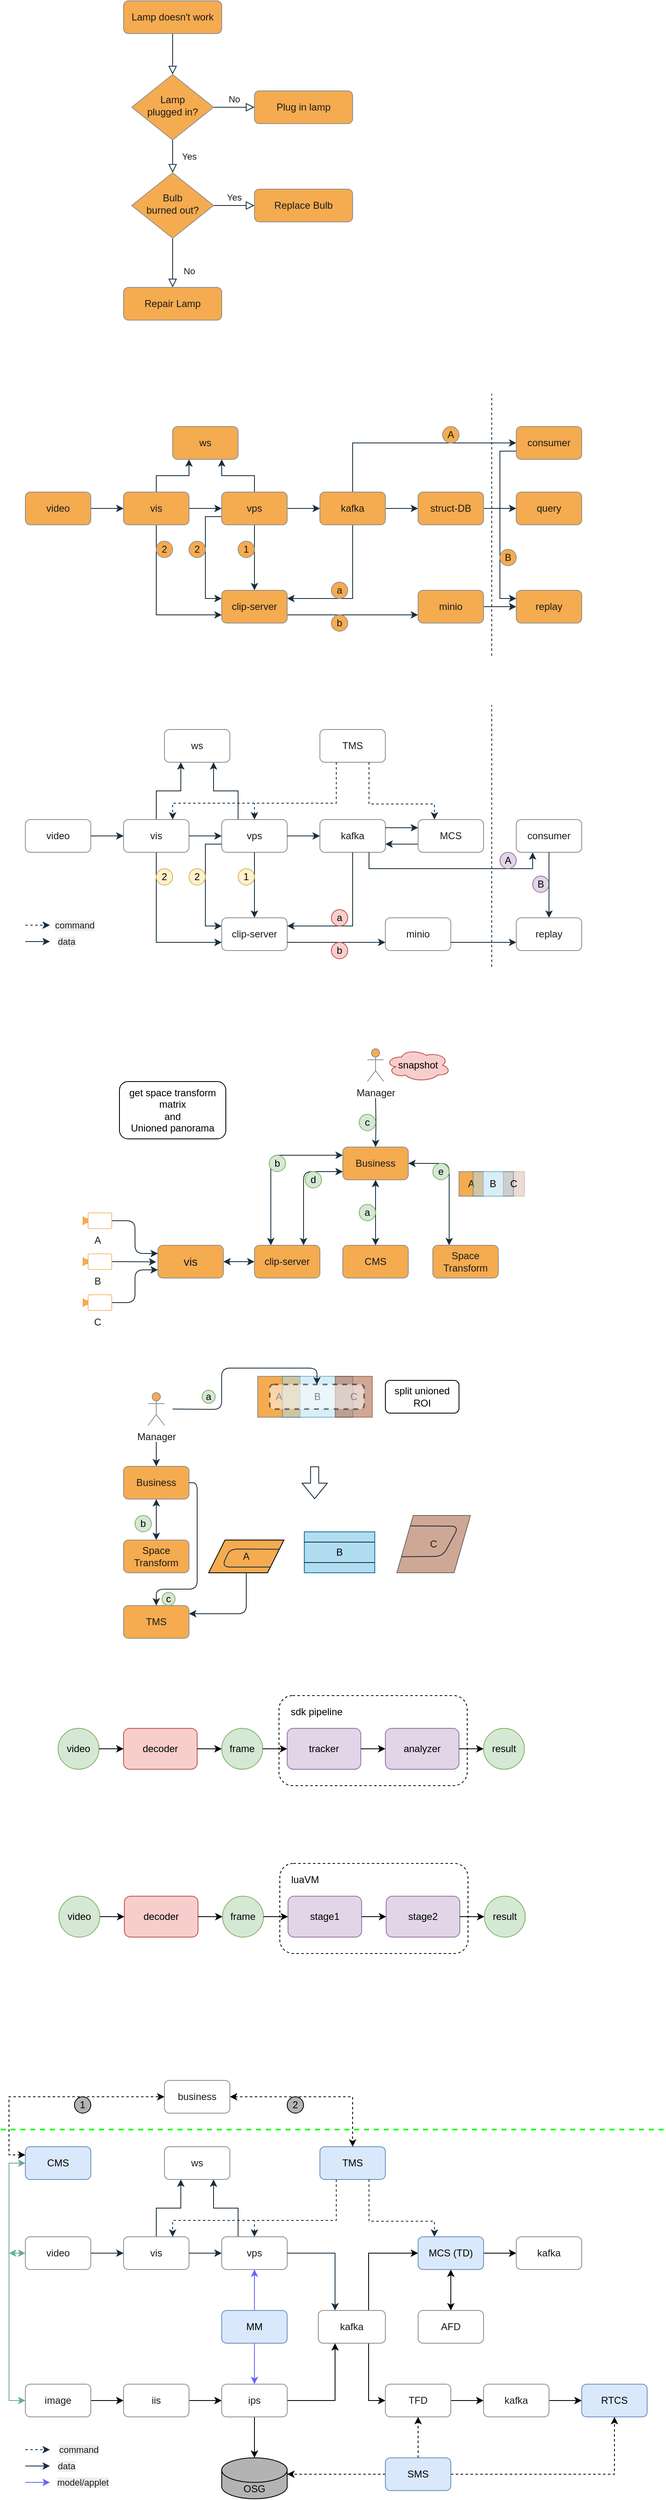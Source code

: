<mxfile version="14.1.8" type="github">
  <diagram id="C5RBs43oDa-KdzZeNtuy" name="Page-1">
    <mxGraphModel dx="1357" dy="716" grid="1" gridSize="10" guides="1" tooltips="1" connect="1" arrows="1" fold="1" page="1" pageScale="1" pageWidth="827" pageHeight="1169" background="#FFFFFF" math="0" shadow="0">
      <root>
        <mxCell id="WIyWlLk6GJQsqaUBKTNV-0" />
        <mxCell id="WIyWlLk6GJQsqaUBKTNV-1" parent="WIyWlLk6GJQsqaUBKTNV-0" />
        <mxCell id="WIyWlLk6GJQsqaUBKTNV-2" value="" style="rounded=0;html=1;jettySize=auto;orthogonalLoop=1;fontSize=11;endArrow=block;endFill=0;endSize=8;strokeWidth=1;shadow=0;labelBackgroundColor=none;edgeStyle=orthogonalEdgeStyle;strokeColor=#182E3E;fontColor=#1A1A1A;" parent="WIyWlLk6GJQsqaUBKTNV-1" source="WIyWlLk6GJQsqaUBKTNV-3" target="WIyWlLk6GJQsqaUBKTNV-6" edge="1">
          <mxGeometry relative="1" as="geometry" />
        </mxCell>
        <mxCell id="WIyWlLk6GJQsqaUBKTNV-3" value="Lamp doesn&#39;t work" style="rounded=1;whiteSpace=wrap;html=1;fontSize=12;glass=0;strokeWidth=1;shadow=0;fillColor=#F5AB50;strokeColor=#909090;fontColor=#1A1A1A;" parent="WIyWlLk6GJQsqaUBKTNV-1" vertex="1">
          <mxGeometry x="160" y="80" width="120" height="40" as="geometry" />
        </mxCell>
        <mxCell id="WIyWlLk6GJQsqaUBKTNV-4" value="Yes" style="rounded=0;html=1;jettySize=auto;orthogonalLoop=1;fontSize=11;endArrow=block;endFill=0;endSize=8;strokeWidth=1;shadow=0;labelBackgroundColor=none;edgeStyle=orthogonalEdgeStyle;strokeColor=#182E3E;fontColor=#1A1A1A;" parent="WIyWlLk6GJQsqaUBKTNV-1" source="WIyWlLk6GJQsqaUBKTNV-6" target="WIyWlLk6GJQsqaUBKTNV-10" edge="1">
          <mxGeometry y="20" relative="1" as="geometry">
            <mxPoint as="offset" />
          </mxGeometry>
        </mxCell>
        <mxCell id="WIyWlLk6GJQsqaUBKTNV-5" value="No" style="edgeStyle=orthogonalEdgeStyle;rounded=0;html=1;jettySize=auto;orthogonalLoop=1;fontSize=11;endArrow=block;endFill=0;endSize=8;strokeWidth=1;shadow=0;labelBackgroundColor=none;strokeColor=#182E3E;fontColor=#1A1A1A;" parent="WIyWlLk6GJQsqaUBKTNV-1" source="WIyWlLk6GJQsqaUBKTNV-6" target="WIyWlLk6GJQsqaUBKTNV-7" edge="1">
          <mxGeometry y="10" relative="1" as="geometry">
            <mxPoint as="offset" />
          </mxGeometry>
        </mxCell>
        <mxCell id="WIyWlLk6GJQsqaUBKTNV-6" value="Lamp&lt;br&gt;plugged in?" style="rhombus;whiteSpace=wrap;html=1;shadow=0;fontFamily=Helvetica;fontSize=12;align=center;strokeWidth=1;spacing=6;spacingTop=-4;fillColor=#F5AB50;strokeColor=#909090;fontColor=#1A1A1A;" parent="WIyWlLk6GJQsqaUBKTNV-1" vertex="1">
          <mxGeometry x="170" y="170" width="100" height="80" as="geometry" />
        </mxCell>
        <mxCell id="WIyWlLk6GJQsqaUBKTNV-7" value="Plug in lamp" style="rounded=1;whiteSpace=wrap;html=1;fontSize=12;glass=0;strokeWidth=1;shadow=0;fillColor=#F5AB50;strokeColor=#909090;fontColor=#1A1A1A;" parent="WIyWlLk6GJQsqaUBKTNV-1" vertex="1">
          <mxGeometry x="320" y="190" width="120" height="40" as="geometry" />
        </mxCell>
        <mxCell id="WIyWlLk6GJQsqaUBKTNV-8" value="No" style="rounded=0;html=1;jettySize=auto;orthogonalLoop=1;fontSize=11;endArrow=block;endFill=0;endSize=8;strokeWidth=1;shadow=0;labelBackgroundColor=none;edgeStyle=orthogonalEdgeStyle;strokeColor=#182E3E;fontColor=#1A1A1A;" parent="WIyWlLk6GJQsqaUBKTNV-1" source="WIyWlLk6GJQsqaUBKTNV-10" target="WIyWlLk6GJQsqaUBKTNV-11" edge="1">
          <mxGeometry x="0.333" y="20" relative="1" as="geometry">
            <mxPoint as="offset" />
          </mxGeometry>
        </mxCell>
        <mxCell id="WIyWlLk6GJQsqaUBKTNV-9" value="Yes" style="edgeStyle=orthogonalEdgeStyle;rounded=0;html=1;jettySize=auto;orthogonalLoop=1;fontSize=11;endArrow=block;endFill=0;endSize=8;strokeWidth=1;shadow=0;labelBackgroundColor=none;strokeColor=#182E3E;fontColor=#1A1A1A;" parent="WIyWlLk6GJQsqaUBKTNV-1" source="WIyWlLk6GJQsqaUBKTNV-10" target="WIyWlLk6GJQsqaUBKTNV-12" edge="1">
          <mxGeometry y="10" relative="1" as="geometry">
            <mxPoint as="offset" />
          </mxGeometry>
        </mxCell>
        <mxCell id="WIyWlLk6GJQsqaUBKTNV-10" value="Bulb&lt;br&gt;burned out?" style="rhombus;whiteSpace=wrap;html=1;shadow=0;fontFamily=Helvetica;fontSize=12;align=center;strokeWidth=1;spacing=6;spacingTop=-4;fillColor=#F5AB50;strokeColor=#909090;fontColor=#1A1A1A;" parent="WIyWlLk6GJQsqaUBKTNV-1" vertex="1">
          <mxGeometry x="170" y="290" width="100" height="80" as="geometry" />
        </mxCell>
        <mxCell id="WIyWlLk6GJQsqaUBKTNV-11" value="Repair Lamp" style="rounded=1;whiteSpace=wrap;html=1;fontSize=12;glass=0;strokeWidth=1;shadow=0;fillColor=#F5AB50;strokeColor=#909090;fontColor=#1A1A1A;" parent="WIyWlLk6GJQsqaUBKTNV-1" vertex="1">
          <mxGeometry x="160" y="430" width="120" height="40" as="geometry" />
        </mxCell>
        <mxCell id="WIyWlLk6GJQsqaUBKTNV-12" value="Replace Bulb" style="rounded=1;whiteSpace=wrap;html=1;fontSize=12;glass=0;strokeWidth=1;shadow=0;fillColor=#F5AB50;strokeColor=#909090;fontColor=#1A1A1A;" parent="WIyWlLk6GJQsqaUBKTNV-1" vertex="1">
          <mxGeometry x="320" y="310" width="120" height="40" as="geometry" />
        </mxCell>
        <mxCell id="50qvm2ZmXzsjkauxlbS--2" value="" style="edgeStyle=orthogonalEdgeStyle;rounded=0;orthogonalLoop=1;jettySize=auto;html=1;labelBackgroundColor=#EEEEEE;strokeColor=#182E3E;fontColor=#1A1A1A;" parent="WIyWlLk6GJQsqaUBKTNV-1" source="50qvm2ZmXzsjkauxlbS--0" target="50qvm2ZmXzsjkauxlbS--1" edge="1">
          <mxGeometry relative="1" as="geometry" />
        </mxCell>
        <mxCell id="50qvm2ZmXzsjkauxlbS--0" value="video" style="rounded=1;whiteSpace=wrap;html=1;fillColor=#F5AB50;strokeColor=#909090;fontColor=#1A1A1A;" parent="WIyWlLk6GJQsqaUBKTNV-1" vertex="1">
          <mxGeometry x="40" y="680" width="80" height="40" as="geometry" />
        </mxCell>
        <mxCell id="50qvm2ZmXzsjkauxlbS--4" value="" style="edgeStyle=orthogonalEdgeStyle;rounded=0;orthogonalLoop=1;jettySize=auto;html=1;labelBackgroundColor=#EEEEEE;strokeColor=#182E3E;fontColor=#1A1A1A;" parent="WIyWlLk6GJQsqaUBKTNV-1" source="50qvm2ZmXzsjkauxlbS--1" target="50qvm2ZmXzsjkauxlbS--3" edge="1">
          <mxGeometry relative="1" as="geometry" />
        </mxCell>
        <mxCell id="50qvm2ZmXzsjkauxlbS--6" style="edgeStyle=orthogonalEdgeStyle;rounded=0;orthogonalLoop=1;jettySize=auto;html=1;exitX=0.5;exitY=0;exitDx=0;exitDy=0;entryX=0.25;entryY=1;entryDx=0;entryDy=0;labelBackgroundColor=#EEEEEE;strokeColor=#182E3E;fontColor=#1A1A1A;" parent="WIyWlLk6GJQsqaUBKTNV-1" source="50qvm2ZmXzsjkauxlbS--1" target="50qvm2ZmXzsjkauxlbS--5" edge="1">
          <mxGeometry relative="1" as="geometry" />
        </mxCell>
        <mxCell id="50qvm2ZmXzsjkauxlbS--14" style="edgeStyle=orthogonalEdgeStyle;rounded=0;orthogonalLoop=1;jettySize=auto;html=1;exitX=0.5;exitY=1;exitDx=0;exitDy=0;entryX=0;entryY=0.75;entryDx=0;entryDy=0;labelBackgroundColor=#EEEEEE;strokeColor=#182E3E;fontColor=#1A1A1A;" parent="WIyWlLk6GJQsqaUBKTNV-1" source="50qvm2ZmXzsjkauxlbS--1" target="50qvm2ZmXzsjkauxlbS--13" edge="1">
          <mxGeometry relative="1" as="geometry" />
        </mxCell>
        <mxCell id="50qvm2ZmXzsjkauxlbS--1" value="vis" style="rounded=1;whiteSpace=wrap;html=1;fillColor=#F5AB50;strokeColor=#909090;fontColor=#1A1A1A;" parent="WIyWlLk6GJQsqaUBKTNV-1" vertex="1">
          <mxGeometry x="160" y="680" width="80" height="40" as="geometry" />
        </mxCell>
        <mxCell id="50qvm2ZmXzsjkauxlbS--7" style="edgeStyle=orthogonalEdgeStyle;rounded=0;orthogonalLoop=1;jettySize=auto;html=1;exitX=0.5;exitY=0;exitDx=0;exitDy=0;entryX=0.75;entryY=1;entryDx=0;entryDy=0;labelBackgroundColor=#EEEEEE;strokeColor=#182E3E;fontColor=#1A1A1A;" parent="WIyWlLk6GJQsqaUBKTNV-1" source="50qvm2ZmXzsjkauxlbS--3" target="50qvm2ZmXzsjkauxlbS--5" edge="1">
          <mxGeometry relative="1" as="geometry" />
        </mxCell>
        <mxCell id="50qvm2ZmXzsjkauxlbS--10" value="" style="edgeStyle=orthogonalEdgeStyle;rounded=0;orthogonalLoop=1;jettySize=auto;html=1;labelBackgroundColor=#EEEEEE;strokeColor=#182E3E;fontColor=#1A1A1A;" parent="WIyWlLk6GJQsqaUBKTNV-1" source="50qvm2ZmXzsjkauxlbS--3" target="50qvm2ZmXzsjkauxlbS--9" edge="1">
          <mxGeometry relative="1" as="geometry" />
        </mxCell>
        <mxCell id="50qvm2ZmXzsjkauxlbS--16" style="edgeStyle=orthogonalEdgeStyle;rounded=0;orthogonalLoop=1;jettySize=auto;html=1;exitX=0;exitY=0.75;exitDx=0;exitDy=0;entryX=0;entryY=0.25;entryDx=0;entryDy=0;labelBackgroundColor=#EEEEEE;strokeColor=#182E3E;fontColor=#1A1A1A;" parent="WIyWlLk6GJQsqaUBKTNV-1" source="50qvm2ZmXzsjkauxlbS--3" target="50qvm2ZmXzsjkauxlbS--13" edge="1">
          <mxGeometry relative="1" as="geometry" />
        </mxCell>
        <mxCell id="50qvm2ZmXzsjkauxlbS--17" value="" style="edgeStyle=orthogonalEdgeStyle;rounded=0;orthogonalLoop=1;jettySize=auto;html=1;labelBackgroundColor=#EEEEEE;strokeColor=#182E3E;fontColor=#1A1A1A;" parent="WIyWlLk6GJQsqaUBKTNV-1" source="50qvm2ZmXzsjkauxlbS--3" target="50qvm2ZmXzsjkauxlbS--13" edge="1">
          <mxGeometry relative="1" as="geometry" />
        </mxCell>
        <mxCell id="50qvm2ZmXzsjkauxlbS--3" value="vps" style="rounded=1;whiteSpace=wrap;html=1;fillColor=#F5AB50;strokeColor=#909090;fontColor=#1A1A1A;" parent="WIyWlLk6GJQsqaUBKTNV-1" vertex="1">
          <mxGeometry x="280" y="680" width="80" height="40" as="geometry" />
        </mxCell>
        <mxCell id="50qvm2ZmXzsjkauxlbS--12" value="" style="edgeStyle=orthogonalEdgeStyle;rounded=0;orthogonalLoop=1;jettySize=auto;html=1;labelBackgroundColor=#EEEEEE;strokeColor=#182E3E;fontColor=#1A1A1A;" parent="WIyWlLk6GJQsqaUBKTNV-1" source="50qvm2ZmXzsjkauxlbS--9" target="50qvm2ZmXzsjkauxlbS--11" edge="1">
          <mxGeometry relative="1" as="geometry" />
        </mxCell>
        <mxCell id="50qvm2ZmXzsjkauxlbS--18" style="edgeStyle=orthogonalEdgeStyle;rounded=0;orthogonalLoop=1;jettySize=auto;html=1;exitX=0.5;exitY=1;exitDx=0;exitDy=0;entryX=1;entryY=0.25;entryDx=0;entryDy=0;labelBackgroundColor=#EEEEEE;strokeColor=#182E3E;fontColor=#1A1A1A;" parent="WIyWlLk6GJQsqaUBKTNV-1" source="50qvm2ZmXzsjkauxlbS--9" target="50qvm2ZmXzsjkauxlbS--13" edge="1">
          <mxGeometry relative="1" as="geometry" />
        </mxCell>
        <mxCell id="50qvm2ZmXzsjkauxlbS--22" style="edgeStyle=orthogonalEdgeStyle;rounded=0;orthogonalLoop=1;jettySize=auto;html=1;exitX=0.5;exitY=0;exitDx=0;exitDy=0;entryX=0;entryY=0.5;entryDx=0;entryDy=0;labelBackgroundColor=#EEEEEE;strokeColor=#182E3E;fontColor=#1A1A1A;" parent="WIyWlLk6GJQsqaUBKTNV-1" source="50qvm2ZmXzsjkauxlbS--9" target="50qvm2ZmXzsjkauxlbS--21" edge="1">
          <mxGeometry relative="1" as="geometry" />
        </mxCell>
        <mxCell id="50qvm2ZmXzsjkauxlbS--9" value="kafka" style="rounded=1;whiteSpace=wrap;html=1;fillColor=#F5AB50;strokeColor=#909090;fontColor=#1A1A1A;" parent="WIyWlLk6GJQsqaUBKTNV-1" vertex="1">
          <mxGeometry x="400" y="680" width="80" height="40" as="geometry" />
        </mxCell>
        <mxCell id="50qvm2ZmXzsjkauxlbS--26" style="edgeStyle=orthogonalEdgeStyle;rounded=0;orthogonalLoop=1;jettySize=auto;html=1;exitX=1;exitY=0.5;exitDx=0;exitDy=0;labelBackgroundColor=#EEEEEE;strokeColor=#182E3E;fontColor=#1A1A1A;" parent="WIyWlLk6GJQsqaUBKTNV-1" source="50qvm2ZmXzsjkauxlbS--11" target="50qvm2ZmXzsjkauxlbS--23" edge="1">
          <mxGeometry relative="1" as="geometry" />
        </mxCell>
        <mxCell id="50qvm2ZmXzsjkauxlbS--11" value="struct-DB" style="rounded=1;whiteSpace=wrap;html=1;fillColor=#F5AB50;strokeColor=#909090;fontColor=#1A1A1A;" parent="WIyWlLk6GJQsqaUBKTNV-1" vertex="1">
          <mxGeometry x="520" y="680" width="80" height="40" as="geometry" />
        </mxCell>
        <mxCell id="50qvm2ZmXzsjkauxlbS--5" value="ws" style="rounded=1;whiteSpace=wrap;html=1;fillColor=#F5AB50;strokeColor=#909090;fontColor=#1A1A1A;" parent="WIyWlLk6GJQsqaUBKTNV-1" vertex="1">
          <mxGeometry x="220" y="600" width="80" height="40" as="geometry" />
        </mxCell>
        <mxCell id="50qvm2ZmXzsjkauxlbS--19" style="edgeStyle=orthogonalEdgeStyle;rounded=0;orthogonalLoop=1;jettySize=auto;html=1;exitX=1;exitY=0.75;exitDx=0;exitDy=0;labelBackgroundColor=#EEEEEE;strokeColor=#182E3E;fontColor=#1A1A1A;" parent="WIyWlLk6GJQsqaUBKTNV-1" source="50qvm2ZmXzsjkauxlbS--13" edge="1">
          <mxGeometry relative="1" as="geometry">
            <mxPoint x="520" y="830" as="targetPoint" />
          </mxGeometry>
        </mxCell>
        <mxCell id="50qvm2ZmXzsjkauxlbS--13" value="clip-server" style="rounded=1;whiteSpace=wrap;html=1;fillColor=#F5AB50;strokeColor=#909090;fontColor=#1A1A1A;" parent="WIyWlLk6GJQsqaUBKTNV-1" vertex="1">
          <mxGeometry x="280" y="800" width="80" height="40" as="geometry" />
        </mxCell>
        <mxCell id="50qvm2ZmXzsjkauxlbS--25" style="edgeStyle=orthogonalEdgeStyle;rounded=0;orthogonalLoop=1;jettySize=auto;html=1;exitX=1;exitY=0.5;exitDx=0;exitDy=0;labelBackgroundColor=#EEEEEE;strokeColor=#182E3E;fontColor=#1A1A1A;" parent="WIyWlLk6GJQsqaUBKTNV-1" source="50qvm2ZmXzsjkauxlbS--20" target="50qvm2ZmXzsjkauxlbS--24" edge="1">
          <mxGeometry relative="1" as="geometry" />
        </mxCell>
        <mxCell id="50qvm2ZmXzsjkauxlbS--20" value="minio" style="rounded=1;whiteSpace=wrap;html=1;fillColor=#F5AB50;strokeColor=#909090;fontColor=#1A1A1A;" parent="WIyWlLk6GJQsqaUBKTNV-1" vertex="1">
          <mxGeometry x="520" y="800" width="80" height="40" as="geometry" />
        </mxCell>
        <mxCell id="50qvm2ZmXzsjkauxlbS--38" style="edgeStyle=orthogonalEdgeStyle;rounded=0;orthogonalLoop=1;jettySize=auto;html=1;exitX=0;exitY=0.75;exitDx=0;exitDy=0;entryX=0;entryY=0.25;entryDx=0;entryDy=0;labelBackgroundColor=#EEEEEE;strokeColor=#182E3E;fontColor=#1A1A1A;" parent="WIyWlLk6GJQsqaUBKTNV-1" source="50qvm2ZmXzsjkauxlbS--21" target="50qvm2ZmXzsjkauxlbS--24" edge="1">
          <mxGeometry relative="1" as="geometry" />
        </mxCell>
        <mxCell id="50qvm2ZmXzsjkauxlbS--21" value="consumer" style="rounded=1;whiteSpace=wrap;html=1;fillColor=#F5AB50;strokeColor=#909090;fontColor=#1A1A1A;" parent="WIyWlLk6GJQsqaUBKTNV-1" vertex="1">
          <mxGeometry x="640" y="600" width="80" height="40" as="geometry" />
        </mxCell>
        <mxCell id="50qvm2ZmXzsjkauxlbS--23" value="query" style="rounded=1;whiteSpace=wrap;html=1;fillColor=#F5AB50;strokeColor=#909090;fontColor=#1A1A1A;" parent="WIyWlLk6GJQsqaUBKTNV-1" vertex="1">
          <mxGeometry x="640" y="680" width="80" height="40" as="geometry" />
        </mxCell>
        <mxCell id="50qvm2ZmXzsjkauxlbS--24" value="replay" style="rounded=1;whiteSpace=wrap;html=1;fillColor=#F5AB50;strokeColor=#909090;fontColor=#1A1A1A;" parent="WIyWlLk6GJQsqaUBKTNV-1" vertex="1">
          <mxGeometry x="640" y="800" width="80" height="40" as="geometry" />
        </mxCell>
        <mxCell id="50qvm2ZmXzsjkauxlbS--27" value="" style="endArrow=none;dashed=1;html=1;labelBackgroundColor=#EEEEEE;strokeColor=#182E3E;fontColor=#1A1A1A;" parent="WIyWlLk6GJQsqaUBKTNV-1" edge="1">
          <mxGeometry width="50" height="50" relative="1" as="geometry">
            <mxPoint x="610" y="880" as="sourcePoint" />
            <mxPoint x="610" y="560" as="targetPoint" />
          </mxGeometry>
        </mxCell>
        <mxCell id="50qvm2ZmXzsjkauxlbS--28" value="1" style="ellipse;whiteSpace=wrap;html=1;aspect=fixed;fillColor=#F5AB50;strokeColor=#909090;fontColor=#1A1A1A;" parent="WIyWlLk6GJQsqaUBKTNV-1" vertex="1">
          <mxGeometry x="300" y="740" width="20" height="20" as="geometry" />
        </mxCell>
        <mxCell id="50qvm2ZmXzsjkauxlbS--31" value="2" style="ellipse;whiteSpace=wrap;html=1;aspect=fixed;fillColor=#F5AB50;strokeColor=#909090;fontColor=#1A1A1A;" parent="WIyWlLk6GJQsqaUBKTNV-1" vertex="1">
          <mxGeometry x="200" y="740" width="20" height="20" as="geometry" />
        </mxCell>
        <mxCell id="50qvm2ZmXzsjkauxlbS--32" value="a" style="ellipse;whiteSpace=wrap;html=1;aspect=fixed;fillColor=#F5AB50;strokeColor=#909090;fontColor=#1A1A1A;" parent="WIyWlLk6GJQsqaUBKTNV-1" vertex="1">
          <mxGeometry x="414" y="790" width="20" height="20" as="geometry" />
        </mxCell>
        <mxCell id="50qvm2ZmXzsjkauxlbS--33" value="b" style="ellipse;whiteSpace=wrap;html=1;aspect=fixed;fillColor=#F5AB50;strokeColor=#909090;fontColor=#1A1A1A;" parent="WIyWlLk6GJQsqaUBKTNV-1" vertex="1">
          <mxGeometry x="414" y="830" width="20" height="20" as="geometry" />
        </mxCell>
        <mxCell id="50qvm2ZmXzsjkauxlbS--37" value="2" style="ellipse;whiteSpace=wrap;html=1;aspect=fixed;fillColor=#F5AB50;strokeColor=#909090;fontColor=#1A1A1A;" parent="WIyWlLk6GJQsqaUBKTNV-1" vertex="1">
          <mxGeometry x="240" y="740" width="20" height="20" as="geometry" />
        </mxCell>
        <mxCell id="50qvm2ZmXzsjkauxlbS--39" value="A" style="ellipse;whiteSpace=wrap;html=1;aspect=fixed;fillColor=#F5AB50;strokeColor=#909090;fontColor=#1A1A1A;" parent="WIyWlLk6GJQsqaUBKTNV-1" vertex="1">
          <mxGeometry x="550" y="600" width="20" height="20" as="geometry" />
        </mxCell>
        <mxCell id="50qvm2ZmXzsjkauxlbS--40" value="B" style="ellipse;whiteSpace=wrap;html=1;aspect=fixed;fillColor=#F5AB50;strokeColor=#909090;fontColor=#1A1A1A;" parent="WIyWlLk6GJQsqaUBKTNV-1" vertex="1">
          <mxGeometry x="620" y="750" width="20" height="20" as="geometry" />
        </mxCell>
        <mxCell id="3TUKvcQSaALCMrUlqvW0-78" value="clip-server" style="rounded=1;whiteSpace=wrap;html=1;fillColor=#F5AB50;strokeColor=#909090;fontColor=#1A1A1A;" parent="WIyWlLk6GJQsqaUBKTNV-1" vertex="1">
          <mxGeometry x="320" y="1600" width="80" height="40" as="geometry" />
        </mxCell>
        <mxCell id="3TUKvcQSaALCMrUlqvW0-79" value="A" style="points=[[0,0.5,0],[0.19,0.02,0],[0.59,0,0],[0.985,0.02,0],[1,0.5,0],[0.985,0.98,0],[0.59,1,0],[0.19,0.98,0]];verticalLabelPosition=bottom;html=1;verticalAlign=top;aspect=fixed;align=center;pointerEvents=1;shape=mxgraph.cisco19.camera;fillColor=#F5AB50;strokeColor=none;fontColor=#1A1A1A;" parent="WIyWlLk6GJQsqaUBKTNV-1" vertex="1">
          <mxGeometry x="110" y="1560" width="36.01" height="20" as="geometry" />
        </mxCell>
        <mxCell id="3TUKvcQSaALCMrUlqvW0-122" style="edgeStyle=orthogonalEdgeStyle;curved=0;rounded=1;sketch=0;orthogonalLoop=1;jettySize=auto;html=1;exitX=1;exitY=0.5;exitDx=0;exitDy=0;exitPerimeter=0;startArrow=none;startFill=0;strokeColor=#182E3E;fontColor=#1A1A1A;" parent="WIyWlLk6GJQsqaUBKTNV-1" source="3TUKvcQSaALCMrUlqvW0-80" edge="1">
          <mxGeometry x="110" y="1360" as="geometry">
            <mxPoint x="200" y="1620.333" as="targetPoint" />
          </mxGeometry>
        </mxCell>
        <mxCell id="3TUKvcQSaALCMrUlqvW0-80" value="B" style="points=[[0,0.5,0],[0.19,0.02,0],[0.59,0,0],[0.985,0.02,0],[1,0.5,0],[0.985,0.98,0],[0.59,1,0],[0.19,0.98,0]];verticalLabelPosition=bottom;html=1;verticalAlign=top;aspect=fixed;align=center;pointerEvents=1;shape=mxgraph.cisco19.camera;fillColor=#F5AB50;strokeColor=none;fontColor=#1A1A1A;" parent="WIyWlLk6GJQsqaUBKTNV-1" vertex="1">
          <mxGeometry x="110" y="1610" width="36.01" height="20" as="geometry" />
        </mxCell>
        <mxCell id="3TUKvcQSaALCMrUlqvW0-81" value="C" style="points=[[0,0.5,0],[0.19,0.02,0],[0.59,0,0],[0.985,0.02,0],[1,0.5,0],[0.985,0.98,0],[0.59,1,0],[0.19,0.98,0]];verticalLabelPosition=bottom;html=1;verticalAlign=top;aspect=fixed;align=center;pointerEvents=1;shape=mxgraph.cisco19.camera;fillColor=#F5AB50;strokeColor=none;fontColor=#1A1A1A;" parent="WIyWlLk6GJQsqaUBKTNV-1" vertex="1">
          <mxGeometry x="110" y="1660" width="36.01" height="20" as="geometry" />
        </mxCell>
        <mxCell id="3TUKvcQSaALCMrUlqvW0-85" value="&lt;font style=&quot;font-size: 14px&quot;&gt;vis&lt;/font&gt;" style="rounded=1;whiteSpace=wrap;html=1;fillColor=#F5AB50;strokeColor=#909090;fontColor=#1A1A1A;" parent="WIyWlLk6GJQsqaUBKTNV-1" vertex="1">
          <mxGeometry x="202" y="1600" width="80" height="40" as="geometry" />
        </mxCell>
        <mxCell id="3TUKvcQSaALCMrUlqvW0-92" style="edgeStyle=orthogonalEdgeStyle;rounded=0;orthogonalLoop=1;jettySize=auto;html=1;exitX=0;exitY=0.5;exitDx=0;exitDy=0;entryX=1;entryY=0.5;entryDx=0;entryDy=0;startArrow=classic;startFill=1;labelBackgroundColor=#EEEEEE;strokeColor=#182E3E;fontColor=#1A1A1A;" parent="WIyWlLk6GJQsqaUBKTNV-1" source="3TUKvcQSaALCMrUlqvW0-78" target="3TUKvcQSaALCMrUlqvW0-85" edge="1">
          <mxGeometry x="110" y="1360" as="geometry" />
        </mxCell>
        <mxCell id="3TUKvcQSaALCMrUlqvW0-121" style="edgeStyle=orthogonalEdgeStyle;curved=0;rounded=1;sketch=0;orthogonalLoop=1;jettySize=auto;html=1;exitX=1;exitY=0.5;exitDx=0;exitDy=0;exitPerimeter=0;entryX=0;entryY=0.25;entryDx=0;entryDy=0;startArrow=none;startFill=0;strokeColor=#182E3E;fontColor=#1A1A1A;" parent="WIyWlLk6GJQsqaUBKTNV-1" source="3TUKvcQSaALCMrUlqvW0-79" target="3TUKvcQSaALCMrUlqvW0-85" edge="1">
          <mxGeometry x="110" y="1360" as="geometry" />
        </mxCell>
        <mxCell id="3TUKvcQSaALCMrUlqvW0-123" style="edgeStyle=orthogonalEdgeStyle;curved=0;rounded=1;sketch=0;orthogonalLoop=1;jettySize=auto;html=1;exitX=1;exitY=0.5;exitDx=0;exitDy=0;exitPerimeter=0;entryX=0;entryY=0.75;entryDx=0;entryDy=0;startArrow=none;startFill=0;strokeColor=#182E3E;fontColor=#1A1A1A;" parent="WIyWlLk6GJQsqaUBKTNV-1" source="3TUKvcQSaALCMrUlqvW0-81" target="3TUKvcQSaALCMrUlqvW0-85" edge="1">
          <mxGeometry x="110" y="1360" as="geometry" />
        </mxCell>
        <mxCell id="3TUKvcQSaALCMrUlqvW0-87" value="CMS" style="rounded=1;whiteSpace=wrap;html=1;fillColor=#F5AB50;strokeColor=#909090;fontColor=#1A1A1A;" parent="WIyWlLk6GJQsqaUBKTNV-1" vertex="1">
          <mxGeometry x="428" y="1600" width="80" height="40" as="geometry" />
        </mxCell>
        <mxCell id="3TUKvcQSaALCMrUlqvW0-90" style="edgeStyle=orthogonalEdgeStyle;rounded=0;orthogonalLoop=1;jettySize=auto;html=1;exitX=0.5;exitY=1;exitDx=0;exitDy=0;startArrow=classic;startFill=1;entryX=0.5;entryY=0;entryDx=0;entryDy=0;labelBackgroundColor=#EEEEEE;strokeColor=#182E3E;fontColor=#1A1A1A;" parent="WIyWlLk6GJQsqaUBKTNV-1" source="3TUKvcQSaALCMrUlqvW0-88" target="3TUKvcQSaALCMrUlqvW0-87" edge="1">
          <mxGeometry x="76" y="1360" as="geometry" />
        </mxCell>
        <mxCell id="3TUKvcQSaALCMrUlqvW0-88" value="Business" style="rounded=1;whiteSpace=wrap;html=1;fillColor=#F5AB50;strokeColor=#909090;fontColor=#1A1A1A;" parent="WIyWlLk6GJQsqaUBKTNV-1" vertex="1">
          <mxGeometry x="428" y="1480" width="80" height="40" as="geometry" />
        </mxCell>
        <mxCell id="3TUKvcQSaALCMrUlqvW0-119" style="edgeStyle=orthogonalEdgeStyle;curved=0;rounded=1;sketch=0;orthogonalLoop=1;jettySize=auto;html=1;exitX=0.25;exitY=0;exitDx=0;exitDy=0;entryX=0;entryY=0.25;entryDx=0;entryDy=0;startArrow=classic;startFill=1;strokeColor=#182E3E;fontColor=#1A1A1A;" parent="WIyWlLk6GJQsqaUBKTNV-1" source="3TUKvcQSaALCMrUlqvW0-78" target="3TUKvcQSaALCMrUlqvW0-88" edge="1">
          <mxGeometry x="88" y="1360" as="geometry" />
        </mxCell>
        <mxCell id="3TUKvcQSaALCMrUlqvW0-120" style="edgeStyle=orthogonalEdgeStyle;curved=0;rounded=1;sketch=0;orthogonalLoop=1;jettySize=auto;html=1;exitX=0.75;exitY=0;exitDx=0;exitDy=0;entryX=0;entryY=0.75;entryDx=0;entryDy=0;startArrow=classic;startFill=1;strokeColor=#182E3E;fontColor=#1A1A1A;" parent="WIyWlLk6GJQsqaUBKTNV-1" source="3TUKvcQSaALCMrUlqvW0-78" target="3TUKvcQSaALCMrUlqvW0-88" edge="1">
          <mxGeometry x="88" y="1360" as="geometry" />
        </mxCell>
        <mxCell id="3TUKvcQSaALCMrUlqvW0-190" style="edgeStyle=orthogonalEdgeStyle;curved=0;rounded=1;sketch=0;orthogonalLoop=1;jettySize=auto;html=1;exitX=0.25;exitY=0;exitDx=0;exitDy=0;entryX=1;entryY=0.5;entryDx=0;entryDy=0;startArrow=classic;startFill=1;strokeColor=#182E3E;fontColor=#1A1A1A;" parent="WIyWlLk6GJQsqaUBKTNV-1" source="3TUKvcQSaALCMrUlqvW0-96" target="3TUKvcQSaALCMrUlqvW0-88" edge="1">
          <mxGeometry relative="1" as="geometry" />
        </mxCell>
        <mxCell id="3TUKvcQSaALCMrUlqvW0-96" value="Space Transform" style="rounded=1;whiteSpace=wrap;html=1;fillColor=#F5AB50;strokeColor=#909090;fontColor=#1A1A1A;" parent="WIyWlLk6GJQsqaUBKTNV-1" vertex="1">
          <mxGeometry x="538" y="1600" width="80" height="40" as="geometry" />
        </mxCell>
        <mxCell id="3TUKvcQSaALCMrUlqvW0-102" value="a" style="ellipse;whiteSpace=wrap;html=1;aspect=fixed;fillColor=#d5e8d4;strokeColor=#82b366;" parent="WIyWlLk6GJQsqaUBKTNV-1" vertex="1">
          <mxGeometry x="448" y="1550" width="20" height="20" as="geometry" />
        </mxCell>
        <mxCell id="3TUKvcQSaALCMrUlqvW0-105" value="b" style="ellipse;whiteSpace=wrap;html=1;aspect=fixed;fillColor=#d5e8d4;strokeColor=#82b366;" parent="WIyWlLk6GJQsqaUBKTNV-1" vertex="1">
          <mxGeometry x="338" y="1490" width="20" height="20" as="geometry" />
        </mxCell>
        <mxCell id="3TUKvcQSaALCMrUlqvW0-116" style="edgeStyle=orthogonalEdgeStyle;rounded=0;orthogonalLoop=1;jettySize=auto;html=1;entryX=0.5;entryY=0;entryDx=0;entryDy=0;startArrow=none;startFill=0;labelBackgroundColor=#EEEEEE;strokeColor=#182E3E;fontColor=#1A1A1A;" parent="WIyWlLk6GJQsqaUBKTNV-1" target="3TUKvcQSaALCMrUlqvW0-88" edge="1">
          <mxGeometry x="76" y="1360" as="geometry">
            <mxPoint x="468" y="1420" as="sourcePoint" />
          </mxGeometry>
        </mxCell>
        <mxCell id="3TUKvcQSaALCMrUlqvW0-107" value="Manager" style="shape=umlActor;verticalLabelPosition=bottom;verticalAlign=top;html=1;outlineConnect=0;fillColor=#F5AB50;strokeColor=#909090;fontColor=#1A1A1A;" parent="WIyWlLk6GJQsqaUBKTNV-1" vertex="1">
          <mxGeometry x="458" y="1360" width="20" height="40" as="geometry" />
        </mxCell>
        <mxCell id="3TUKvcQSaALCMrUlqvW0-111" value="snapshot" style="ellipse;shape=cloud;whiteSpace=wrap;html=1;fillColor=#f8cecc;strokeColor=#b85450;" parent="WIyWlLk6GJQsqaUBKTNV-1" vertex="1">
          <mxGeometry x="480" y="1360" width="80" height="40" as="geometry" />
        </mxCell>
        <mxCell id="3TUKvcQSaALCMrUlqvW0-112" value="c" style="ellipse;whiteSpace=wrap;html=1;aspect=fixed;fillColor=#d5e8d4;strokeColor=#82b366;" parent="WIyWlLk6GJQsqaUBKTNV-1" vertex="1">
          <mxGeometry x="448" y="1440" width="20" height="20" as="geometry" />
        </mxCell>
        <mxCell id="3TUKvcQSaALCMrUlqvW0-113" value="d" style="ellipse;whiteSpace=wrap;html=1;aspect=fixed;fillColor=#d5e8d4;strokeColor=#82b366;" parent="WIyWlLk6GJQsqaUBKTNV-1" vertex="1">
          <mxGeometry x="382" y="1510" width="20" height="20" as="geometry" />
        </mxCell>
        <mxCell id="3TUKvcQSaALCMrUlqvW0-125" value="e" style="ellipse;whiteSpace=wrap;html=1;aspect=fixed;fillColor=#d5e8d4;strokeColor=#82b366;" parent="WIyWlLk6GJQsqaUBKTNV-1" vertex="1">
          <mxGeometry x="538" y="1500" width="20" height="20" as="geometry" />
        </mxCell>
        <mxCell id="3TUKvcQSaALCMrUlqvW0-126" value="get space transform matrix&lt;br&gt;and&lt;br&gt;Unioned&amp;nbsp;&lt;span&gt;panorama&lt;br&gt;&lt;/span&gt;" style="rounded=1;whiteSpace=wrap;html=1;sketch=0;" parent="WIyWlLk6GJQsqaUBKTNV-1" vertex="1">
          <mxGeometry x="155" y="1400" width="130" height="70" as="geometry" />
        </mxCell>
        <mxCell id="3TUKvcQSaALCMrUlqvW0-189" value="" style="group" parent="WIyWlLk6GJQsqaUBKTNV-1" vertex="1" connectable="0">
          <mxGeometry x="570" y="1510" width="80" height="30" as="geometry" />
        </mxCell>
        <mxCell id="3TUKvcQSaALCMrUlqvW0-156" value="A" style="rounded=0;whiteSpace=wrap;html=1;sketch=0;strokeColor=#909090;fillColor=#F5AB50;fontColor=#1A1A1A;" parent="3TUKvcQSaALCMrUlqvW0-189" vertex="1">
          <mxGeometry width="29.538" height="30" as="geometry" />
        </mxCell>
        <mxCell id="3TUKvcQSaALCMrUlqvW0-186" value="B" style="rounded=0;whiteSpace=wrap;html=1;sketch=0;strokeColor=#10739e;fillColor=#b1ddf0;opacity=50;" parent="3TUKvcQSaALCMrUlqvW0-189" vertex="1">
          <mxGeometry x="17.231" width="49.231" height="30" as="geometry" />
        </mxCell>
        <mxCell id="3TUKvcQSaALCMrUlqvW0-187" value="&lt;font color=&quot;#000000&quot;&gt;C&lt;/font&gt;" style="rounded=0;whiteSpace=wrap;html=1;sketch=0;strokeColor=#6D1F00;fillColor=#a0522d;opacity=20;fontColor=#ffffff;" parent="3TUKvcQSaALCMrUlqvW0-189" vertex="1">
          <mxGeometry x="54.154" width="25.846" height="30" as="geometry" />
        </mxCell>
        <mxCell id="3TUKvcQSaALCMrUlqvW0-195" value="" style="shape=image;html=1;verticalAlign=top;verticalLabelPosition=bottom;labelBackgroundColor=#ffffff;imageAspect=0;aspect=fixed;image=https://cdn0.iconfinder.com/data/icons/infographic-element-8/512/23_Matric-128.png;rounded=0;sketch=0;strokeColor=#909090;fillColor=#F5AB50;fontColor=#1A1A1A;opacity=20;" parent="WIyWlLk6GJQsqaUBKTNV-1" vertex="1">
          <mxGeometry x="570" y="1551" width="38" height="38" as="geometry" />
        </mxCell>
        <mxCell id="3TUKvcQSaALCMrUlqvW0-220" value="" style="group" parent="WIyWlLk6GJQsqaUBKTNV-1" vertex="1" connectable="0">
          <mxGeometry x="160" y="1760" width="424" height="240" as="geometry" />
        </mxCell>
        <mxCell id="3TUKvcQSaALCMrUlqvW0-141" value="Business" style="rounded=1;whiteSpace=wrap;html=1;fillColor=#F5AB50;strokeColor=#909090;fontColor=#1A1A1A;" parent="3TUKvcQSaALCMrUlqvW0-220" vertex="1">
          <mxGeometry y="110" width="80" height="40" as="geometry" />
        </mxCell>
        <mxCell id="3TUKvcQSaALCMrUlqvW0-144" style="edgeStyle=orthogonalEdgeStyle;curved=0;rounded=1;sketch=0;orthogonalLoop=1;jettySize=auto;html=1;exitX=0.5;exitY=0;exitDx=0;exitDy=0;entryX=0.5;entryY=1;entryDx=0;entryDy=0;startArrow=classic;startFill=1;strokeColor=#182E3E;fontColor=#1A1A1A;" parent="3TUKvcQSaALCMrUlqvW0-220" source="3TUKvcQSaALCMrUlqvW0-145" target="3TUKvcQSaALCMrUlqvW0-141" edge="1">
          <mxGeometry x="-352" y="-20" as="geometry" />
        </mxCell>
        <mxCell id="3TUKvcQSaALCMrUlqvW0-145" value="Space Transform" style="rounded=1;whiteSpace=wrap;html=1;fillColor=#F5AB50;strokeColor=#909090;fontColor=#1A1A1A;" parent="3TUKvcQSaALCMrUlqvW0-220" vertex="1">
          <mxGeometry y="200" width="80" height="40" as="geometry" />
        </mxCell>
        <mxCell id="3TUKvcQSaALCMrUlqvW0-148" style="edgeStyle=orthogonalEdgeStyle;rounded=0;orthogonalLoop=1;jettySize=auto;html=1;entryX=0.5;entryY=0;entryDx=0;entryDy=0;startArrow=none;startFill=0;labelBackgroundColor=#EEEEEE;strokeColor=#182E3E;fontColor=#1A1A1A;" parent="3TUKvcQSaALCMrUlqvW0-220" target="3TUKvcQSaALCMrUlqvW0-141" edge="1">
          <mxGeometry x="-352" y="-20" as="geometry">
            <mxPoint x="40" y="80" as="sourcePoint" />
          </mxGeometry>
        </mxCell>
        <mxCell id="3TUKvcQSaALCMrUlqvW0-149" value="Manager" style="shape=umlActor;verticalLabelPosition=bottom;verticalAlign=top;html=1;outlineConnect=0;fillColor=#F5AB50;strokeColor=#909090;fontColor=#1A1A1A;" parent="3TUKvcQSaALCMrUlqvW0-220" vertex="1">
          <mxGeometry x="30" y="20" width="20" height="40" as="geometry" />
        </mxCell>
        <mxCell id="3TUKvcQSaALCMrUlqvW0-153" value="b" style="ellipse;whiteSpace=wrap;html=1;aspect=fixed;fillColor=#d5e8d4;strokeColor=#82b366;" parent="3TUKvcQSaALCMrUlqvW0-220" vertex="1">
          <mxGeometry x="14" y="170" width="20" height="20" as="geometry" />
        </mxCell>
        <mxCell id="3TUKvcQSaALCMrUlqvW0-154" value="split unioned ROI" style="rounded=1;whiteSpace=wrap;html=1;sketch=0;" parent="3TUKvcQSaALCMrUlqvW0-220" vertex="1">
          <mxGeometry x="320" y="5" width="90" height="40" as="geometry" />
        </mxCell>
        <mxCell id="3TUKvcQSaALCMrUlqvW0-192" value="a" style="ellipse;whiteSpace=wrap;html=1;aspect=fixed;fillColor=#d5e8d4;strokeColor=#82b366;" parent="3TUKvcQSaALCMrUlqvW0-220" vertex="1">
          <mxGeometry x="96" y="17" width="16" height="16" as="geometry" />
        </mxCell>
        <mxCell id="3TUKvcQSaALCMrUlqvW0-196" value="" style="group" parent="3TUKvcQSaALCMrUlqvW0-220" vertex="1" connectable="0">
          <mxGeometry x="164" width="140" height="50" as="geometry" />
        </mxCell>
        <mxCell id="3TUKvcQSaALCMrUlqvW0-197" value="A" style="rounded=0;whiteSpace=wrap;html=1;sketch=0;strokeColor=#909090;fillColor=#F5AB50;fontColor=#1A1A1A;" parent="3TUKvcQSaALCMrUlqvW0-196" vertex="1">
          <mxGeometry width="51.692" height="50" as="geometry" />
        </mxCell>
        <mxCell id="3TUKvcQSaALCMrUlqvW0-198" value="B" style="rounded=0;whiteSpace=wrap;html=1;sketch=0;strokeColor=#10739e;fillColor=#b1ddf0;opacity=50;" parent="3TUKvcQSaALCMrUlqvW0-196" vertex="1">
          <mxGeometry x="30.154" width="86.154" height="50" as="geometry" />
        </mxCell>
        <mxCell id="3TUKvcQSaALCMrUlqvW0-199" value="&lt;font color=&quot;#000000&quot;&gt;C&lt;/font&gt;" style="rounded=0;whiteSpace=wrap;html=1;sketch=0;strokeColor=#6D1F00;fillColor=#a0522d;opacity=50;fontColor=#ffffff;" parent="3TUKvcQSaALCMrUlqvW0-196" vertex="1">
          <mxGeometry x="94.769" width="45.231" height="50" as="geometry" />
        </mxCell>
        <mxCell id="3TUKvcQSaALCMrUlqvW0-200" value="" style="rounded=1;whiteSpace=wrap;html=1;sketch=0;fontColor=#1A1A1A;opacity=50;fillColor=#FFFFFF;dashed=1;strokeWidth=2;" parent="3TUKvcQSaALCMrUlqvW0-196" vertex="1">
          <mxGeometry x="14.77" y="10" width="115.23" height="30" as="geometry" />
        </mxCell>
        <mxCell id="3TUKvcQSaALCMrUlqvW0-209" style="edgeStyle=orthogonalEdgeStyle;curved=0;rounded=1;sketch=0;orthogonalLoop=1;jettySize=auto;html=1;entryX=0.5;entryY=0;entryDx=0;entryDy=0;startArrow=none;startFill=0;strokeColor=#182E3E;fontColor=#1A1A1A;" parent="3TUKvcQSaALCMrUlqvW0-220" target="3TUKvcQSaALCMrUlqvW0-200" edge="1">
          <mxGeometry relative="1" as="geometry">
            <mxPoint x="60" y="40" as="sourcePoint" />
          </mxGeometry>
        </mxCell>
        <mxCell id="3TUKvcQSaALCMrUlqvW0-201" value="" style="shape=image;html=1;verticalAlign=top;verticalLabelPosition=bottom;labelBackgroundColor=#ffffff;imageAspect=0;aspect=fixed;image=https://cdn0.iconfinder.com/data/icons/infographic-element-8/512/23_Matric-128.png;rounded=0;sketch=0;strokeColor=#909090;fillColor=#F5AB50;fontColor=#1A1A1A;opacity=20;" parent="3TUKvcQSaALCMrUlqvW0-220" vertex="1">
          <mxGeometry x="164" y="60" width="38" height="38" as="geometry" />
        </mxCell>
        <mxCell id="3TUKvcQSaALCMrUlqvW0-205" value="A" style="shape=parallelogram;perimeter=parallelogramPerimeter;whiteSpace=wrap;html=1;fixedSize=1;rounded=0;sketch=0;strokeColor=#000000;strokeWidth=1;fontColor=#1A1A1A;fillColor=#F5AB50;" parent="3TUKvcQSaALCMrUlqvW0-220" vertex="1">
          <mxGeometry x="104" y="200" width="92" height="40" as="geometry" />
        </mxCell>
        <mxCell id="3TUKvcQSaALCMrUlqvW0-207" value="" style="endArrow=none;html=1;strokeColor=#182E3E;fontColor=#1A1A1A;entryX=1;entryY=0.25;entryDx=0;entryDy=0;" parent="3TUKvcQSaALCMrUlqvW0-220" target="3TUKvcQSaALCMrUlqvW0-205" edge="1">
          <mxGeometry width="50" height="50" relative="1" as="geometry">
            <mxPoint x="180" y="233" as="sourcePoint" />
            <mxPoint x="124" y="10" as="targetPoint" />
            <Array as="points">
              <mxPoint x="120" y="233" />
              <mxPoint x="130" y="211" />
            </Array>
          </mxGeometry>
        </mxCell>
        <mxCell id="3TUKvcQSaALCMrUlqvW0-210" value="B" style="rounded=0;whiteSpace=wrap;html=1;sketch=0;strokeColor=#10739e;fillColor=#b1ddf0;" parent="3TUKvcQSaALCMrUlqvW0-220" vertex="1">
          <mxGeometry x="220.924" y="190" width="86.154" height="50" as="geometry" />
        </mxCell>
        <mxCell id="3TUKvcQSaALCMrUlqvW0-213" value="" style="endArrow=none;html=1;strokeColor=#182E3E;fontColor=#1A1A1A;exitX=0;exitY=0.25;exitDx=0;exitDy=0;entryX=1;entryY=0.25;entryDx=0;entryDy=0;" parent="3TUKvcQSaALCMrUlqvW0-220" source="3TUKvcQSaALCMrUlqvW0-210" target="3TUKvcQSaALCMrUlqvW0-210" edge="1">
          <mxGeometry width="50" height="50" relative="1" as="geometry">
            <mxPoint x="74" y="60" as="sourcePoint" />
            <mxPoint x="124" y="10" as="targetPoint" />
            <Array as="points" />
          </mxGeometry>
        </mxCell>
        <mxCell id="3TUKvcQSaALCMrUlqvW0-215" value="" style="endArrow=none;html=1;strokeColor=#182E3E;fontColor=#1A1A1A;exitX=0;exitY=0.75;exitDx=0;exitDy=0;entryX=1;entryY=0.75;entryDx=0;entryDy=0;" parent="3TUKvcQSaALCMrUlqvW0-220" source="3TUKvcQSaALCMrUlqvW0-210" target="3TUKvcQSaALCMrUlqvW0-210" edge="1">
          <mxGeometry width="50" height="50" relative="1" as="geometry">
            <mxPoint x="74" y="60" as="sourcePoint" />
            <mxPoint x="124" y="10" as="targetPoint" />
            <Array as="points" />
          </mxGeometry>
        </mxCell>
        <mxCell id="3TUKvcQSaALCMrUlqvW0-217" value="C" style="shape=parallelogram;perimeter=parallelogramPerimeter;whiteSpace=wrap;html=1;fixedSize=1;rounded=0;sketch=0;strokeColor=#000000;strokeWidth=1;fontColor=#1A1A1A;opacity=50;fillColor=#A0522D;" parent="3TUKvcQSaALCMrUlqvW0-220" vertex="1">
          <mxGeometry x="334" y="170" width="90" height="70" as="geometry" />
        </mxCell>
        <mxCell id="3TUKvcQSaALCMrUlqvW0-218" value="" style="endArrow=none;html=1;strokeColor=#182E3E;fontColor=#1A1A1A;exitX=0;exitY=0;exitDx=0;exitDy=0;entryX=0;entryY=0.75;entryDx=0;entryDy=0;" parent="3TUKvcQSaALCMrUlqvW0-220" source="3TUKvcQSaALCMrUlqvW0-217" target="3TUKvcQSaALCMrUlqvW0-217" edge="1">
          <mxGeometry width="50" height="50" relative="1" as="geometry">
            <mxPoint x="74" y="60" as="sourcePoint" />
            <mxPoint x="124" y="10" as="targetPoint" />
            <Array as="points">
              <mxPoint x="410" y="183" />
              <mxPoint x="390" y="220" />
            </Array>
          </mxGeometry>
        </mxCell>
        <mxCell id="3TUKvcQSaALCMrUlqvW0-219" value="" style="shape=flexArrow;endArrow=classic;html=1;strokeColor=#182E3E;fontColor=#1A1A1A;" parent="3TUKvcQSaALCMrUlqvW0-220" edge="1">
          <mxGeometry width="50" height="50" relative="1" as="geometry">
            <mxPoint x="233.58" y="110" as="sourcePoint" />
            <mxPoint x="233.58" y="150" as="targetPoint" />
          </mxGeometry>
        </mxCell>
        <mxCell id="3TUKvcQSaALCMrUlqvW0-224" style="edgeStyle=orthogonalEdgeStyle;curved=0;rounded=1;sketch=0;orthogonalLoop=1;jettySize=auto;html=1;exitX=1;exitY=0.5;exitDx=0;exitDy=0;startArrow=none;startFill=0;strokeColor=#182E3E;fontColor=#1A1A1A;entryX=0.5;entryY=0;entryDx=0;entryDy=0;" parent="WIyWlLk6GJQsqaUBKTNV-1" source="3TUKvcQSaALCMrUlqvW0-141" target="3TUKvcQSaALCMrUlqvW0-225" edge="1">
          <mxGeometry relative="1" as="geometry">
            <mxPoint x="260" y="2080" as="targetPoint" />
            <Array as="points">
              <mxPoint x="250" y="1890" />
              <mxPoint x="250" y="2020" />
              <mxPoint x="200" y="2020" />
            </Array>
          </mxGeometry>
        </mxCell>
        <mxCell id="3TUKvcQSaALCMrUlqvW0-225" value="TMS" style="rounded=1;whiteSpace=wrap;html=1;fillColor=#F5AB50;strokeColor=#909090;fontColor=#1A1A1A;" parent="WIyWlLk6GJQsqaUBKTNV-1" vertex="1">
          <mxGeometry x="160" y="2040" width="80" height="40" as="geometry" />
        </mxCell>
        <mxCell id="3TUKvcQSaALCMrUlqvW0-226" style="edgeStyle=orthogonalEdgeStyle;curved=0;rounded=1;sketch=0;orthogonalLoop=1;jettySize=auto;html=1;exitX=0.5;exitY=1;exitDx=0;exitDy=0;entryX=1;entryY=0.25;entryDx=0;entryDy=0;startArrow=none;startFill=0;strokeColor=#182E3E;fontColor=#1A1A1A;" parent="WIyWlLk6GJQsqaUBKTNV-1" source="3TUKvcQSaALCMrUlqvW0-205" target="3TUKvcQSaALCMrUlqvW0-225" edge="1">
          <mxGeometry relative="1" as="geometry" />
        </mxCell>
        <mxCell id="3TUKvcQSaALCMrUlqvW0-245" value="c" style="ellipse;whiteSpace=wrap;html=1;aspect=fixed;fillColor=#d5e8d4;strokeColor=#82b366;" parent="WIyWlLk6GJQsqaUBKTNV-1" vertex="1">
          <mxGeometry x="207" y="2024" width="16" height="16" as="geometry" />
        </mxCell>
        <mxCell id="j4WvocCt3qq8lD8CY3Nu-17" value="" style="group" parent="WIyWlLk6GJQsqaUBKTNV-1" vertex="1" connectable="0">
          <mxGeometry x="80" y="2150" width="570" height="110" as="geometry" />
        </mxCell>
        <mxCell id="j4WvocCt3qq8lD8CY3Nu-0" value="video" style="ellipse;whiteSpace=wrap;html=1;aspect=fixed;fillColor=#d5e8d4;strokeColor=#82b366;" parent="j4WvocCt3qq8lD8CY3Nu-17" vertex="1">
          <mxGeometry y="40" width="50" height="50" as="geometry" />
        </mxCell>
        <mxCell id="j4WvocCt3qq8lD8CY3Nu-1" value="decoder" style="rounded=1;whiteSpace=wrap;html=1;fillColor=#f8cecc;strokeColor=#b85450;" parent="j4WvocCt3qq8lD8CY3Nu-17" vertex="1">
          <mxGeometry x="80" y="40" width="90" height="50" as="geometry" />
        </mxCell>
        <mxCell id="j4WvocCt3qq8lD8CY3Nu-6" style="edgeStyle=orthogonalEdgeStyle;rounded=0;orthogonalLoop=1;jettySize=auto;html=1;exitX=1;exitY=0.5;exitDx=0;exitDy=0;entryX=0;entryY=0.5;entryDx=0;entryDy=0;" parent="j4WvocCt3qq8lD8CY3Nu-17" source="j4WvocCt3qq8lD8CY3Nu-0" target="j4WvocCt3qq8lD8CY3Nu-1" edge="1">
          <mxGeometry relative="1" as="geometry" />
        </mxCell>
        <mxCell id="j4WvocCt3qq8lD8CY3Nu-2" value="frame" style="ellipse;whiteSpace=wrap;html=1;aspect=fixed;fillColor=#d5e8d4;strokeColor=#82b366;" parent="j4WvocCt3qq8lD8CY3Nu-17" vertex="1">
          <mxGeometry x="200" y="40" width="50" height="50" as="geometry" />
        </mxCell>
        <mxCell id="j4WvocCt3qq8lD8CY3Nu-7" style="edgeStyle=orthogonalEdgeStyle;rounded=0;orthogonalLoop=1;jettySize=auto;html=1;exitX=1;exitY=0.5;exitDx=0;exitDy=0;entryX=0;entryY=0.5;entryDx=0;entryDy=0;" parent="j4WvocCt3qq8lD8CY3Nu-17" source="j4WvocCt3qq8lD8CY3Nu-1" target="j4WvocCt3qq8lD8CY3Nu-2" edge="1">
          <mxGeometry relative="1" as="geometry" />
        </mxCell>
        <mxCell id="j4WvocCt3qq8lD8CY3Nu-3" value="tracker" style="rounded=1;whiteSpace=wrap;html=1;fillColor=#e1d5e7;strokeColor=#9673a6;" parent="j4WvocCt3qq8lD8CY3Nu-17" vertex="1">
          <mxGeometry x="280" y="40" width="90" height="50" as="geometry" />
        </mxCell>
        <mxCell id="j4WvocCt3qq8lD8CY3Nu-8" style="edgeStyle=orthogonalEdgeStyle;rounded=0;orthogonalLoop=1;jettySize=auto;html=1;exitX=1;exitY=0.5;exitDx=0;exitDy=0;entryX=0;entryY=0.5;entryDx=0;entryDy=0;" parent="j4WvocCt3qq8lD8CY3Nu-17" source="j4WvocCt3qq8lD8CY3Nu-2" target="j4WvocCt3qq8lD8CY3Nu-3" edge="1">
          <mxGeometry relative="1" as="geometry" />
        </mxCell>
        <mxCell id="j4WvocCt3qq8lD8CY3Nu-4" value="analyzer" style="rounded=1;whiteSpace=wrap;html=1;fillColor=#e1d5e7;strokeColor=#9673a6;" parent="j4WvocCt3qq8lD8CY3Nu-17" vertex="1">
          <mxGeometry x="400" y="40" width="90" height="50" as="geometry" />
        </mxCell>
        <mxCell id="j4WvocCt3qq8lD8CY3Nu-9" style="edgeStyle=orthogonalEdgeStyle;rounded=0;orthogonalLoop=1;jettySize=auto;html=1;exitX=1;exitY=0.5;exitDx=0;exitDy=0;entryX=0;entryY=0.5;entryDx=0;entryDy=0;" parent="j4WvocCt3qq8lD8CY3Nu-17" source="j4WvocCt3qq8lD8CY3Nu-3" target="j4WvocCt3qq8lD8CY3Nu-4" edge="1">
          <mxGeometry relative="1" as="geometry" />
        </mxCell>
        <mxCell id="j4WvocCt3qq8lD8CY3Nu-5" value="result" style="ellipse;whiteSpace=wrap;html=1;aspect=fixed;fillColor=#d5e8d4;strokeColor=#82b366;" parent="j4WvocCt3qq8lD8CY3Nu-17" vertex="1">
          <mxGeometry x="520" y="40" width="50" height="50" as="geometry" />
        </mxCell>
        <mxCell id="j4WvocCt3qq8lD8CY3Nu-10" style="edgeStyle=orthogonalEdgeStyle;rounded=0;orthogonalLoop=1;jettySize=auto;html=1;exitX=1;exitY=0.5;exitDx=0;exitDy=0;entryX=0;entryY=0.5;entryDx=0;entryDy=0;" parent="j4WvocCt3qq8lD8CY3Nu-17" source="j4WvocCt3qq8lD8CY3Nu-4" target="j4WvocCt3qq8lD8CY3Nu-5" edge="1">
          <mxGeometry relative="1" as="geometry" />
        </mxCell>
        <mxCell id="j4WvocCt3qq8lD8CY3Nu-15" value="" style="rounded=1;whiteSpace=wrap;html=1;fillColor=none;dashed=1;" parent="j4WvocCt3qq8lD8CY3Nu-17" vertex="1">
          <mxGeometry x="270" width="230" height="110" as="geometry" />
        </mxCell>
        <mxCell id="j4WvocCt3qq8lD8CY3Nu-16" value="sdk pipeline" style="text;html=1;strokeColor=none;fillColor=none;align=center;verticalAlign=middle;whiteSpace=wrap;rounded=0;dashed=1;" parent="j4WvocCt3qq8lD8CY3Nu-17" vertex="1">
          <mxGeometry x="272" y="10" width="88" height="20" as="geometry" />
        </mxCell>
        <mxCell id="j4WvocCt3qq8lD8CY3Nu-35" value="" style="group" parent="WIyWlLk6GJQsqaUBKTNV-1" vertex="1" connectable="0">
          <mxGeometry x="81" y="2355" width="570" height="110" as="geometry" />
        </mxCell>
        <mxCell id="j4WvocCt3qq8lD8CY3Nu-33" value="" style="rounded=1;whiteSpace=wrap;html=1;fillColor=none;dashed=1;" parent="j4WvocCt3qq8lD8CY3Nu-35" vertex="1">
          <mxGeometry x="270" width="230" height="110" as="geometry" />
        </mxCell>
        <mxCell id="j4WvocCt3qq8lD8CY3Nu-22" value="video" style="ellipse;whiteSpace=wrap;html=1;aspect=fixed;fillColor=#d5e8d4;strokeColor=#82b366;" parent="j4WvocCt3qq8lD8CY3Nu-35" vertex="1">
          <mxGeometry y="40" width="50" height="50" as="geometry" />
        </mxCell>
        <mxCell id="j4WvocCt3qq8lD8CY3Nu-23" value="decoder" style="rounded=1;whiteSpace=wrap;html=1;fillColor=#f8cecc;strokeColor=#b85450;" parent="j4WvocCt3qq8lD8CY3Nu-35" vertex="1">
          <mxGeometry x="80" y="40" width="90" height="50" as="geometry" />
        </mxCell>
        <mxCell id="j4WvocCt3qq8lD8CY3Nu-24" style="edgeStyle=orthogonalEdgeStyle;rounded=0;orthogonalLoop=1;jettySize=auto;html=1;exitX=1;exitY=0.5;exitDx=0;exitDy=0;entryX=0;entryY=0.5;entryDx=0;entryDy=0;" parent="j4WvocCt3qq8lD8CY3Nu-35" source="j4WvocCt3qq8lD8CY3Nu-22" target="j4WvocCt3qq8lD8CY3Nu-23" edge="1">
          <mxGeometry as="geometry" />
        </mxCell>
        <mxCell id="j4WvocCt3qq8lD8CY3Nu-25" value="frame" style="ellipse;whiteSpace=wrap;html=1;aspect=fixed;fillColor=#d5e8d4;strokeColor=#82b366;" parent="j4WvocCt3qq8lD8CY3Nu-35" vertex="1">
          <mxGeometry x="200" y="40" width="50" height="50" as="geometry" />
        </mxCell>
        <mxCell id="j4WvocCt3qq8lD8CY3Nu-26" style="edgeStyle=orthogonalEdgeStyle;rounded=0;orthogonalLoop=1;jettySize=auto;html=1;exitX=1;exitY=0.5;exitDx=0;exitDy=0;entryX=0;entryY=0.5;entryDx=0;entryDy=0;" parent="j4WvocCt3qq8lD8CY3Nu-35" source="j4WvocCt3qq8lD8CY3Nu-23" target="j4WvocCt3qq8lD8CY3Nu-25" edge="1">
          <mxGeometry as="geometry" />
        </mxCell>
        <mxCell id="j4WvocCt3qq8lD8CY3Nu-27" value="stage1" style="rounded=1;whiteSpace=wrap;html=1;fillColor=#e1d5e7;strokeColor=#9673a6;" parent="j4WvocCt3qq8lD8CY3Nu-35" vertex="1">
          <mxGeometry x="280" y="40" width="90" height="50" as="geometry" />
        </mxCell>
        <mxCell id="j4WvocCt3qq8lD8CY3Nu-28" style="edgeStyle=orthogonalEdgeStyle;rounded=0;orthogonalLoop=1;jettySize=auto;html=1;exitX=1;exitY=0.5;exitDx=0;exitDy=0;entryX=0;entryY=0.5;entryDx=0;entryDy=0;" parent="j4WvocCt3qq8lD8CY3Nu-35" source="j4WvocCt3qq8lD8CY3Nu-25" target="j4WvocCt3qq8lD8CY3Nu-27" edge="1">
          <mxGeometry as="geometry" />
        </mxCell>
        <mxCell id="j4WvocCt3qq8lD8CY3Nu-29" value="stage2" style="rounded=1;whiteSpace=wrap;html=1;fillColor=#e1d5e7;strokeColor=#9673a6;" parent="j4WvocCt3qq8lD8CY3Nu-35" vertex="1">
          <mxGeometry x="400" y="40" width="90" height="50" as="geometry" />
        </mxCell>
        <mxCell id="j4WvocCt3qq8lD8CY3Nu-30" style="edgeStyle=orthogonalEdgeStyle;rounded=0;orthogonalLoop=1;jettySize=auto;html=1;exitX=1;exitY=0.5;exitDx=0;exitDy=0;entryX=0;entryY=0.5;entryDx=0;entryDy=0;" parent="j4WvocCt3qq8lD8CY3Nu-35" source="j4WvocCt3qq8lD8CY3Nu-27" target="j4WvocCt3qq8lD8CY3Nu-29" edge="1">
          <mxGeometry as="geometry" />
        </mxCell>
        <mxCell id="j4WvocCt3qq8lD8CY3Nu-31" value="result" style="ellipse;whiteSpace=wrap;html=1;aspect=fixed;fillColor=#d5e8d4;strokeColor=#82b366;" parent="j4WvocCt3qq8lD8CY3Nu-35" vertex="1">
          <mxGeometry x="520" y="40" width="50" height="50" as="geometry" />
        </mxCell>
        <mxCell id="j4WvocCt3qq8lD8CY3Nu-32" style="edgeStyle=orthogonalEdgeStyle;rounded=0;orthogonalLoop=1;jettySize=auto;html=1;exitX=1;exitY=0.5;exitDx=0;exitDy=0;entryX=0;entryY=0.5;entryDx=0;entryDy=0;" parent="j4WvocCt3qq8lD8CY3Nu-35" source="j4WvocCt3qq8lD8CY3Nu-29" target="j4WvocCt3qq8lD8CY3Nu-31" edge="1">
          <mxGeometry as="geometry" />
        </mxCell>
        <mxCell id="j4WvocCt3qq8lD8CY3Nu-34" value="luaVM" style="text;html=1;strokeColor=none;fillColor=none;align=center;verticalAlign=middle;whiteSpace=wrap;rounded=0;dashed=1;" parent="j4WvocCt3qq8lD8CY3Nu-35" vertex="1">
          <mxGeometry x="272" y="10" width="58" height="20" as="geometry" />
        </mxCell>
        <mxCell id="aArAxzF2PYC9WWajVAd--2" value="" style="group" vertex="1" connectable="0" parent="WIyWlLk6GJQsqaUBKTNV-1">
          <mxGeometry x="40" y="940" width="680" height="320" as="geometry" />
        </mxCell>
        <mxCell id="9WXgRBmYEAObht5J5E2l-145" value="" style="endArrow=classic;html=1;strokeColor=#182E3E;strokeWidth=1;labelBackgroundColor=#EEEEEE;fontColor=#1A1A1A;" parent="aArAxzF2PYC9WWajVAd--2" edge="1">
          <mxGeometry width="50" height="50" relative="1" as="geometry">
            <mxPoint y="289" as="sourcePoint" />
            <mxPoint x="30" y="289" as="targetPoint" />
          </mxGeometry>
        </mxCell>
        <mxCell id="9WXgRBmYEAObht5J5E2l-51" style="edgeStyle=orthogonalEdgeStyle;rounded=0;orthogonalLoop=1;jettySize=auto;html=1;exitX=0.5;exitY=0;exitDx=0;exitDy=0;endArrow=none;endFill=0;startArrow=classic;startFill=1;dashed=1;labelBackgroundColor=#EEEEEE;strokeColor=#182E3E;fontColor=#1A1A1A;" parent="aArAxzF2PYC9WWajVAd--2" source="9WXgRBmYEAObht5J5E2l-10" edge="1">
          <mxGeometry y="-20" as="geometry">
            <mxPoint x="280" y="120" as="targetPoint" />
          </mxGeometry>
        </mxCell>
        <mxCell id="9WXgRBmYEAObht5J5E2l-17" value="ws" style="rounded=1;whiteSpace=wrap;html=1;strokeColor=#909090;fontColor=#1A1A1A;fillColor=#FFFFFF;" parent="aArAxzF2PYC9WWajVAd--2" vertex="1">
          <mxGeometry x="170" y="30" width="80" height="40" as="geometry" />
        </mxCell>
        <mxCell id="9WXgRBmYEAObht5J5E2l-39" style="edgeStyle=orthogonalEdgeStyle;rounded=0;orthogonalLoop=1;jettySize=auto;html=1;exitX=0.5;exitY=0;exitDx=0;exitDy=0;entryX=0.25;entryY=1;entryDx=0;entryDy=0;labelBackgroundColor=#EEEEEE;strokeColor=#182E3E;fontColor=#1A1A1A;" parent="aArAxzF2PYC9WWajVAd--2" source="9WXgRBmYEAObht5J5E2l-5" target="9WXgRBmYEAObht5J5E2l-17" edge="1">
          <mxGeometry y="30" as="geometry">
            <mxPoint x="200" y="101" as="targetPoint" />
          </mxGeometry>
        </mxCell>
        <mxCell id="9WXgRBmYEAObht5J5E2l-40" style="edgeStyle=orthogonalEdgeStyle;rounded=0;orthogonalLoop=1;jettySize=auto;html=1;exitX=0.25;exitY=0;exitDx=0;exitDy=0;entryX=0.75;entryY=1;entryDx=0;entryDy=0;labelBackgroundColor=#EEEEEE;strokeColor=#182E3E;fontColor=#1A1A1A;" parent="aArAxzF2PYC9WWajVAd--2" source="9WXgRBmYEAObht5J5E2l-10" target="9WXgRBmYEAObht5J5E2l-17" edge="1">
          <mxGeometry y="30" as="geometry" />
        </mxCell>
        <mxCell id="9WXgRBmYEAObht5J5E2l-37" value="TMS" style="rounded=1;whiteSpace=wrap;html=1;strokeColor=#909090;fontColor=#1A1A1A;fillColor=#FFFFFF;" parent="aArAxzF2PYC9WWajVAd--2" vertex="1">
          <mxGeometry x="360" y="30" width="80" height="40" as="geometry" />
        </mxCell>
        <mxCell id="9WXgRBmYEAObht5J5E2l-43" style="edgeStyle=orthogonalEdgeStyle;rounded=0;orthogonalLoop=1;jettySize=auto;html=1;exitX=0.75;exitY=1;exitDx=0;exitDy=0;entryX=0.25;entryY=0;entryDx=0;entryDy=0;dashed=1;labelBackgroundColor=#EEEEEE;strokeColor=#182E3E;fontColor=#1A1A1A;" parent="aArAxzF2PYC9WWajVAd--2" source="9WXgRBmYEAObht5J5E2l-37" target="9WXgRBmYEAObht5J5E2l-33" edge="1">
          <mxGeometry y="30" as="geometry">
            <Array as="points">
              <mxPoint x="420" y="121" />
              <mxPoint x="500" y="121" />
            </Array>
          </mxGeometry>
        </mxCell>
        <mxCell id="9WXgRBmYEAObht5J5E2l-44" style="edgeStyle=orthogonalEdgeStyle;rounded=0;orthogonalLoop=1;jettySize=auto;html=1;exitX=0.25;exitY=1;exitDx=0;exitDy=0;entryX=0.75;entryY=0;entryDx=0;entryDy=0;dashed=1;labelBackgroundColor=#EEEEEE;strokeColor=#182E3E;fontColor=#1A1A1A;" parent="aArAxzF2PYC9WWajVAd--2" source="9WXgRBmYEAObht5J5E2l-37" target="9WXgRBmYEAObht5J5E2l-5" edge="1">
          <mxGeometry y="30" as="geometry">
            <Array as="points">
              <mxPoint x="380" y="120" />
              <mxPoint x="180" y="120" />
            </Array>
          </mxGeometry>
        </mxCell>
        <mxCell id="9WXgRBmYEAObht5J5E2l-1" value="video" style="rounded=1;whiteSpace=wrap;html=1;strokeColor=#909090;fontColor=#1A1A1A;fillColor=#FFFFFF;" parent="aArAxzF2PYC9WWajVAd--2" vertex="1">
          <mxGeometry y="140" width="80" height="40" as="geometry" />
        </mxCell>
        <mxCell id="9WXgRBmYEAObht5J5E2l-5" value="vis" style="rounded=1;whiteSpace=wrap;html=1;strokeColor=#909090;fontColor=#1A1A1A;fillColor=#FFFFFF;" parent="aArAxzF2PYC9WWajVAd--2" vertex="1">
          <mxGeometry x="120" y="140" width="80" height="40" as="geometry" />
        </mxCell>
        <mxCell id="9WXgRBmYEAObht5J5E2l-0" value="" style="edgeStyle=orthogonalEdgeStyle;rounded=0;orthogonalLoop=1;jettySize=auto;html=1;labelBackgroundColor=#EEEEEE;strokeColor=#182E3E;fontColor=#1A1A1A;" parent="aArAxzF2PYC9WWajVAd--2" source="9WXgRBmYEAObht5J5E2l-1" target="9WXgRBmYEAObht5J5E2l-5" edge="1">
          <mxGeometry y="60" as="geometry" />
        </mxCell>
        <mxCell id="9WXgRBmYEAObht5J5E2l-10" value="vps" style="rounded=1;whiteSpace=wrap;html=1;strokeColor=#909090;fontColor=#1A1A1A;fillColor=#FFFFFF;" parent="aArAxzF2PYC9WWajVAd--2" vertex="1">
          <mxGeometry x="240" y="140" width="80" height="40" as="geometry" />
        </mxCell>
        <mxCell id="9WXgRBmYEAObht5J5E2l-2" value="" style="edgeStyle=orthogonalEdgeStyle;rounded=0;orthogonalLoop=1;jettySize=auto;html=1;labelBackgroundColor=#EEEEEE;strokeColor=#182E3E;fontColor=#1A1A1A;" parent="aArAxzF2PYC9WWajVAd--2" source="9WXgRBmYEAObht5J5E2l-5" target="9WXgRBmYEAObht5J5E2l-10" edge="1">
          <mxGeometry y="60" as="geometry" />
        </mxCell>
        <mxCell id="9WXgRBmYEAObht5J5E2l-14" value="kafka" style="rounded=1;whiteSpace=wrap;html=1;strokeColor=#909090;fontColor=#1A1A1A;fillColor=#FFFFFF;" parent="aArAxzF2PYC9WWajVAd--2" vertex="1">
          <mxGeometry x="360" y="140" width="80" height="40" as="geometry" />
        </mxCell>
        <mxCell id="9WXgRBmYEAObht5J5E2l-7" value="" style="edgeStyle=orthogonalEdgeStyle;rounded=0;orthogonalLoop=1;jettySize=auto;html=1;labelBackgroundColor=#EEEEEE;strokeColor=#182E3E;fontColor=#1A1A1A;" parent="aArAxzF2PYC9WWajVAd--2" source="9WXgRBmYEAObht5J5E2l-10" target="9WXgRBmYEAObht5J5E2l-14" edge="1">
          <mxGeometry y="60" as="geometry" />
        </mxCell>
        <mxCell id="9WXgRBmYEAObht5J5E2l-19" value="clip-server" style="rounded=1;whiteSpace=wrap;html=1;strokeColor=#909090;fontColor=#1A1A1A;fillColor=#FFFFFF;" parent="aArAxzF2PYC9WWajVAd--2" vertex="1">
          <mxGeometry x="240" y="260" width="80" height="40" as="geometry" />
        </mxCell>
        <mxCell id="9WXgRBmYEAObht5J5E2l-4" style="edgeStyle=orthogonalEdgeStyle;rounded=0;orthogonalLoop=1;jettySize=auto;html=1;exitX=0.5;exitY=1;exitDx=0;exitDy=0;entryX=0;entryY=0.75;entryDx=0;entryDy=0;labelBackgroundColor=#EEEEEE;strokeColor=#182E3E;fontColor=#1A1A1A;" parent="aArAxzF2PYC9WWajVAd--2" source="9WXgRBmYEAObht5J5E2l-5" target="9WXgRBmYEAObht5J5E2l-19" edge="1">
          <mxGeometry y="60" as="geometry" />
        </mxCell>
        <mxCell id="9WXgRBmYEAObht5J5E2l-8" style="edgeStyle=orthogonalEdgeStyle;rounded=0;orthogonalLoop=1;jettySize=auto;html=1;exitX=0;exitY=0.75;exitDx=0;exitDy=0;entryX=0;entryY=0.25;entryDx=0;entryDy=0;labelBackgroundColor=#EEEEEE;strokeColor=#182E3E;fontColor=#1A1A1A;" parent="aArAxzF2PYC9WWajVAd--2" source="9WXgRBmYEAObht5J5E2l-10" target="9WXgRBmYEAObht5J5E2l-19" edge="1">
          <mxGeometry y="60" as="geometry" />
        </mxCell>
        <mxCell id="9WXgRBmYEAObht5J5E2l-9" value="" style="edgeStyle=orthogonalEdgeStyle;rounded=0;orthogonalLoop=1;jettySize=auto;html=1;labelBackgroundColor=#EEEEEE;strokeColor=#182E3E;fontColor=#1A1A1A;" parent="aArAxzF2PYC9WWajVAd--2" source="9WXgRBmYEAObht5J5E2l-10" target="9WXgRBmYEAObht5J5E2l-19" edge="1">
          <mxGeometry y="60" as="geometry" />
        </mxCell>
        <mxCell id="9WXgRBmYEAObht5J5E2l-12" style="edgeStyle=orthogonalEdgeStyle;rounded=0;orthogonalLoop=1;jettySize=auto;html=1;exitX=0.5;exitY=1;exitDx=0;exitDy=0;entryX=1;entryY=0.25;entryDx=0;entryDy=0;labelBackgroundColor=#EEEEEE;strokeColor=#182E3E;fontColor=#1A1A1A;" parent="aArAxzF2PYC9WWajVAd--2" source="9WXgRBmYEAObht5J5E2l-14" target="9WXgRBmYEAObht5J5E2l-19" edge="1">
          <mxGeometry y="60" as="geometry" />
        </mxCell>
        <mxCell id="9WXgRBmYEAObht5J5E2l-21" value="minio" style="rounded=1;whiteSpace=wrap;html=1;strokeColor=#909090;fontColor=#1A1A1A;fillColor=#FFFFFF;" parent="aArAxzF2PYC9WWajVAd--2" vertex="1">
          <mxGeometry x="440" y="260" width="80" height="40" as="geometry" />
        </mxCell>
        <mxCell id="9WXgRBmYEAObht5J5E2l-18" style="edgeStyle=orthogonalEdgeStyle;rounded=0;orthogonalLoop=1;jettySize=auto;html=1;exitX=1;exitY=0.75;exitDx=0;exitDy=0;entryX=0;entryY=0.75;entryDx=0;entryDy=0;labelBackgroundColor=#EEEEEE;strokeColor=#182E3E;fontColor=#1A1A1A;" parent="aArAxzF2PYC9WWajVAd--2" source="9WXgRBmYEAObht5J5E2l-19" target="9WXgRBmYEAObht5J5E2l-21" edge="1">
          <mxGeometry y="60" as="geometry">
            <mxPoint x="480" y="290" as="targetPoint" />
          </mxGeometry>
        </mxCell>
        <mxCell id="9WXgRBmYEAObht5J5E2l-23" value="consumer" style="rounded=1;whiteSpace=wrap;html=1;strokeColor=#909090;fontColor=#1A1A1A;fillColor=#FFFFFF;" parent="aArAxzF2PYC9WWajVAd--2" vertex="1">
          <mxGeometry x="600" y="140" width="80" height="40" as="geometry" />
        </mxCell>
        <mxCell id="9WXgRBmYEAObht5J5E2l-64" style="edgeStyle=orthogonalEdgeStyle;rounded=0;orthogonalLoop=1;jettySize=auto;html=1;exitX=0.75;exitY=1;exitDx=0;exitDy=0;entryX=0.25;entryY=1;entryDx=0;entryDy=0;startArrow=none;startFill=0;endArrow=classic;endFill=1;labelBackgroundColor=#EEEEEE;strokeColor=#182E3E;fontColor=#1A1A1A;" parent="aArAxzF2PYC9WWajVAd--2" source="9WXgRBmYEAObht5J5E2l-14" target="9WXgRBmYEAObht5J5E2l-23" edge="1">
          <mxGeometry y="60" as="geometry" />
        </mxCell>
        <mxCell id="9WXgRBmYEAObht5J5E2l-25" value="replay" style="rounded=1;whiteSpace=wrap;html=1;strokeColor=#909090;fontColor=#1A1A1A;fillColor=#FFFFFF;" parent="aArAxzF2PYC9WWajVAd--2" vertex="1">
          <mxGeometry x="600" y="260" width="80" height="40" as="geometry" />
        </mxCell>
        <mxCell id="9WXgRBmYEAObht5J5E2l-20" style="edgeStyle=orthogonalEdgeStyle;rounded=0;orthogonalLoop=1;jettySize=auto;html=1;exitX=1;exitY=0.75;exitDx=0;exitDy=0;entryX=0;entryY=0.75;entryDx=0;entryDy=0;labelBackgroundColor=#EEEEEE;strokeColor=#182E3E;fontColor=#1A1A1A;" parent="aArAxzF2PYC9WWajVAd--2" source="9WXgRBmYEAObht5J5E2l-21" target="9WXgRBmYEAObht5J5E2l-25" edge="1">
          <mxGeometry y="60" as="geometry" />
        </mxCell>
        <mxCell id="9WXgRBmYEAObht5J5E2l-26" value="1" style="ellipse;whiteSpace=wrap;html=1;aspect=fixed;fillColor=#fff2cc;strokeColor=#d6b656;" parent="aArAxzF2PYC9WWajVAd--2" vertex="1">
          <mxGeometry x="260" y="200" width="20" height="20" as="geometry" />
        </mxCell>
        <mxCell id="9WXgRBmYEAObht5J5E2l-27" value="2" style="ellipse;whiteSpace=wrap;html=1;aspect=fixed;fillColor=#fff2cc;strokeColor=#d6b656;" parent="aArAxzF2PYC9WWajVAd--2" vertex="1">
          <mxGeometry x="160" y="200" width="20" height="20" as="geometry" />
        </mxCell>
        <mxCell id="9WXgRBmYEAObht5J5E2l-28" value="a" style="ellipse;whiteSpace=wrap;html=1;aspect=fixed;strokeColor=#b85450;fillColor=#f8cecc;" parent="aArAxzF2PYC9WWajVAd--2" vertex="1">
          <mxGeometry x="374" y="250" width="20" height="20" as="geometry" />
        </mxCell>
        <mxCell id="9WXgRBmYEAObht5J5E2l-29" value="b" style="ellipse;whiteSpace=wrap;html=1;aspect=fixed;strokeColor=#b85450;fillColor=#f8cecc;" parent="aArAxzF2PYC9WWajVAd--2" vertex="1">
          <mxGeometry x="374" y="290" width="20" height="20" as="geometry" />
        </mxCell>
        <mxCell id="9WXgRBmYEAObht5J5E2l-30" value="2" style="ellipse;whiteSpace=wrap;html=1;aspect=fixed;fillColor=#fff2cc;strokeColor=#d6b656;" parent="aArAxzF2PYC9WWajVAd--2" vertex="1">
          <mxGeometry x="200" y="200" width="20" height="20" as="geometry" />
        </mxCell>
        <mxCell id="9WXgRBmYEAObht5J5E2l-32" value="B" style="ellipse;whiteSpace=wrap;html=1;aspect=fixed;fillColor=#e1d5e7;strokeColor=#9673a6;" parent="aArAxzF2PYC9WWajVAd--2" vertex="1">
          <mxGeometry x="620" y="209" width="20" height="20" as="geometry" />
        </mxCell>
        <mxCell id="9WXgRBmYEAObht5J5E2l-59" style="edgeStyle=orthogonalEdgeStyle;rounded=0;orthogonalLoop=1;jettySize=auto;html=1;exitX=0;exitY=0.75;exitDx=0;exitDy=0;entryX=1;entryY=0.75;entryDx=0;entryDy=0;startArrow=none;startFill=0;endArrow=classic;endFill=1;labelBackgroundColor=#EEEEEE;strokeColor=#182E3E;fontColor=#1A1A1A;" parent="aArAxzF2PYC9WWajVAd--2" source="9WXgRBmYEAObht5J5E2l-33" target="9WXgRBmYEAObht5J5E2l-14" edge="1">
          <mxGeometry y="60" as="geometry" />
        </mxCell>
        <mxCell id="9WXgRBmYEAObht5J5E2l-33" value="MCS" style="rounded=1;whiteSpace=wrap;html=1;strokeColor=#909090;fontColor=#1A1A1A;fillColor=#FFFFFF;" parent="aArAxzF2PYC9WWajVAd--2" vertex="1">
          <mxGeometry x="480" y="140" width="80" height="40" as="geometry" />
        </mxCell>
        <mxCell id="9WXgRBmYEAObht5J5E2l-52" value="" style="endArrow=none;dashed=1;html=1;labelBackgroundColor=#EEEEEE;strokeColor=#182E3E;fontColor=#1A1A1A;" parent="aArAxzF2PYC9WWajVAd--2" edge="1">
          <mxGeometry y="60" width="50" height="50" as="geometry">
            <mxPoint x="570" y="320" as="sourcePoint" />
            <mxPoint x="570" as="targetPoint" />
          </mxGeometry>
        </mxCell>
        <mxCell id="9WXgRBmYEAObht5J5E2l-31" value="A" style="ellipse;whiteSpace=wrap;html=1;aspect=fixed;fillColor=#e1d5e7;strokeColor=#9673a6;" parent="aArAxzF2PYC9WWajVAd--2" vertex="1">
          <mxGeometry x="580" y="180" width="20" height="20" as="geometry" />
        </mxCell>
        <mxCell id="9WXgRBmYEAObht5J5E2l-142" value="" style="endArrow=classic;html=1;dashed=1;strokeWidth=1;labelBackgroundColor=#EEEEEE;strokeColor=#182E3E;fontColor=#1A1A1A;" parent="aArAxzF2PYC9WWajVAd--2" edge="1">
          <mxGeometry y="60" width="50" height="50" as="geometry">
            <mxPoint y="269" as="sourcePoint" />
            <mxPoint x="30" y="269" as="targetPoint" />
          </mxGeometry>
        </mxCell>
        <mxCell id="9WXgRBmYEAObht5J5E2l-144" value="command" style="edgeLabel;html=1;align=center;verticalAlign=middle;resizable=0;points=[];labelBackgroundColor=#EEEEEE;fontColor=#1A1A1A;" parent="9WXgRBmYEAObht5J5E2l-142" vertex="1" connectable="0">
          <mxGeometry x="0.467" y="3" relative="1" as="geometry">
            <mxPoint x="38" y="3" as="offset" />
          </mxGeometry>
        </mxCell>
        <mxCell id="9WXgRBmYEAObht5J5E2l-146" value="data" style="edgeLabel;html=1;align=center;verticalAlign=middle;resizable=0;points=[];labelBackgroundColor=#EEEEEE;fontColor=#1A1A1A;" parent="aArAxzF2PYC9WWajVAd--2" vertex="1" connectable="0">
          <mxGeometry x="50" y="289" as="geometry" />
        </mxCell>
        <mxCell id="9WXgRBmYEAObht5J5E2l-63" style="edgeStyle=orthogonalEdgeStyle;rounded=0;orthogonalLoop=1;jettySize=auto;html=1;entryX=0.5;entryY=0;entryDx=0;entryDy=0;startArrow=none;startFill=0;endArrow=classic;endFill=1;labelBackgroundColor=#EEEEEE;strokeColor=#182E3E;fontColor=#1A1A1A;" parent="aArAxzF2PYC9WWajVAd--2" source="9WXgRBmYEAObht5J5E2l-23" target="9WXgRBmYEAObht5J5E2l-25" edge="1">
          <mxGeometry y="60" as="geometry" />
        </mxCell>
        <mxCell id="9WXgRBmYEAObht5J5E2l-58" style="edgeStyle=orthogonalEdgeStyle;rounded=0;orthogonalLoop=1;jettySize=auto;html=1;exitX=1;exitY=0.25;exitDx=0;exitDy=0;entryX=0;entryY=0.25;entryDx=0;entryDy=0;startArrow=none;startFill=0;endArrow=classic;endFill=1;labelBackgroundColor=#EEEEEE;strokeColor=#182E3E;fontColor=#1A1A1A;" parent="aArAxzF2PYC9WWajVAd--2" source="9WXgRBmYEAObht5J5E2l-14" target="9WXgRBmYEAObht5J5E2l-33" edge="1">
          <mxGeometry y="60" as="geometry" />
        </mxCell>
        <mxCell id="aArAxzF2PYC9WWajVAd--5" value="" style="endArrow=classic;html=1;strokeColor=#182E3E;strokeWidth=1;labelBackgroundColor=#EEEEEE;fontColor=#1A1A1A;" edge="1" parent="WIyWlLk6GJQsqaUBKTNV-1">
          <mxGeometry x="40" y="2802" width="50" height="50" as="geometry">
            <mxPoint x="40" y="3091" as="sourcePoint" />
            <mxPoint x="70" y="3091" as="targetPoint" />
          </mxGeometry>
        </mxCell>
        <mxCell id="aArAxzF2PYC9WWajVAd--6" style="edgeStyle=orthogonalEdgeStyle;rounded=0;orthogonalLoop=1;jettySize=auto;html=1;exitX=0.5;exitY=0;exitDx=0;exitDy=0;endArrow=none;endFill=0;startArrow=classic;startFill=1;dashed=1;labelBackgroundColor=#EEEEEE;strokeColor=#182E3E;fontColor=#1A1A1A;" edge="1" parent="WIyWlLk6GJQsqaUBKTNV-1" source="aArAxzF2PYC9WWajVAd--16">
          <mxGeometry x="40" y="2651" as="geometry">
            <mxPoint x="320" y="2791" as="targetPoint" />
          </mxGeometry>
        </mxCell>
        <mxCell id="aArAxzF2PYC9WWajVAd--7" value="ws" style="rounded=1;whiteSpace=wrap;html=1;strokeColor=#909090;fontColor=#1A1A1A;fillColor=#FFFFFF;" vertex="1" parent="WIyWlLk6GJQsqaUBKTNV-1">
          <mxGeometry x="210" y="2701" width="80" height="40" as="geometry" />
        </mxCell>
        <mxCell id="aArAxzF2PYC9WWajVAd--8" style="edgeStyle=orthogonalEdgeStyle;rounded=0;orthogonalLoop=1;jettySize=auto;html=1;exitX=0.5;exitY=0;exitDx=0;exitDy=0;entryX=0.25;entryY=1;entryDx=0;entryDy=0;labelBackgroundColor=#EEEEEE;strokeColor=#182E3E;fontColor=#1A1A1A;" edge="1" parent="WIyWlLk6GJQsqaUBKTNV-1" source="aArAxzF2PYC9WWajVAd--14" target="aArAxzF2PYC9WWajVAd--7">
          <mxGeometry x="40" y="2701" as="geometry">
            <mxPoint x="240" y="2772" as="targetPoint" />
          </mxGeometry>
        </mxCell>
        <mxCell id="aArAxzF2PYC9WWajVAd--9" style="edgeStyle=orthogonalEdgeStyle;rounded=0;orthogonalLoop=1;jettySize=auto;html=1;exitX=0.25;exitY=0;exitDx=0;exitDy=0;entryX=0.75;entryY=1;entryDx=0;entryDy=0;labelBackgroundColor=#EEEEEE;strokeColor=#182E3E;fontColor=#1A1A1A;" edge="1" parent="WIyWlLk6GJQsqaUBKTNV-1" source="aArAxzF2PYC9WWajVAd--16" target="aArAxzF2PYC9WWajVAd--7">
          <mxGeometry x="40" y="2701" as="geometry" />
        </mxCell>
        <mxCell id="aArAxzF2PYC9WWajVAd--10" value="TMS" style="rounded=1;whiteSpace=wrap;html=1;strokeColor=#6c8ebf;fillColor=#dae8fc;" vertex="1" parent="WIyWlLk6GJQsqaUBKTNV-1">
          <mxGeometry x="400" y="2701" width="80" height="40" as="geometry" />
        </mxCell>
        <mxCell id="aArAxzF2PYC9WWajVAd--11" style="edgeStyle=orthogonalEdgeStyle;rounded=0;orthogonalLoop=1;jettySize=auto;html=1;exitX=0.75;exitY=1;exitDx=0;exitDy=0;entryX=0.25;entryY=0;entryDx=0;entryDy=0;dashed=1;labelBackgroundColor=#EEEEEE;strokeColor=#182E3E;fontColor=#1A1A1A;" edge="1" parent="WIyWlLk6GJQsqaUBKTNV-1" source="aArAxzF2PYC9WWajVAd--10" target="aArAxzF2PYC9WWajVAd--38">
          <mxGeometry x="40" y="2701" as="geometry">
            <Array as="points">
              <mxPoint x="460" y="2792" />
              <mxPoint x="540" y="2792" />
            </Array>
          </mxGeometry>
        </mxCell>
        <mxCell id="aArAxzF2PYC9WWajVAd--12" style="edgeStyle=orthogonalEdgeStyle;rounded=0;orthogonalLoop=1;jettySize=auto;html=1;exitX=0.25;exitY=1;exitDx=0;exitDy=0;entryX=0.75;entryY=0;entryDx=0;entryDy=0;dashed=1;labelBackgroundColor=#EEEEEE;strokeColor=#182E3E;fontColor=#1A1A1A;" edge="1" parent="WIyWlLk6GJQsqaUBKTNV-1" source="aArAxzF2PYC9WWajVAd--10" target="aArAxzF2PYC9WWajVAd--14">
          <mxGeometry x="40" y="2701" as="geometry">
            <Array as="points">
              <mxPoint x="420" y="2791" />
              <mxPoint x="220" y="2791" />
            </Array>
          </mxGeometry>
        </mxCell>
        <mxCell id="aArAxzF2PYC9WWajVAd--103" style="edgeStyle=orthogonalEdgeStyle;rounded=0;orthogonalLoop=1;jettySize=auto;html=1;exitX=0;exitY=0.5;exitDx=0;exitDy=0;startArrow=classic;startFill=1;strokeWidth=1;strokeColor=#67AB9F;" edge="1" parent="WIyWlLk6GJQsqaUBKTNV-1" source="aArAxzF2PYC9WWajVAd--13">
          <mxGeometry relative="1" as="geometry">
            <mxPoint x="20" y="2831" as="targetPoint" />
          </mxGeometry>
        </mxCell>
        <mxCell id="aArAxzF2PYC9WWajVAd--13" value="video" style="rounded=1;whiteSpace=wrap;html=1;strokeColor=#909090;fontColor=#1A1A1A;fillColor=#FFFFFF;" vertex="1" parent="WIyWlLk6GJQsqaUBKTNV-1">
          <mxGeometry x="40" y="2811" width="80" height="40" as="geometry" />
        </mxCell>
        <mxCell id="aArAxzF2PYC9WWajVAd--14" value="vis" style="rounded=1;whiteSpace=wrap;html=1;strokeColor=#909090;fontColor=#1A1A1A;fillColor=#FFFFFF;" vertex="1" parent="WIyWlLk6GJQsqaUBKTNV-1">
          <mxGeometry x="160" y="2811" width="80" height="40" as="geometry" />
        </mxCell>
        <mxCell id="aArAxzF2PYC9WWajVAd--15" value="" style="edgeStyle=orthogonalEdgeStyle;rounded=0;orthogonalLoop=1;jettySize=auto;html=1;labelBackgroundColor=#EEEEEE;strokeColor=#182E3E;fontColor=#1A1A1A;" edge="1" parent="WIyWlLk6GJQsqaUBKTNV-1" source="aArAxzF2PYC9WWajVAd--13" target="aArAxzF2PYC9WWajVAd--14">
          <mxGeometry x="40" y="2731" as="geometry" />
        </mxCell>
        <mxCell id="aArAxzF2PYC9WWajVAd--16" value="vps" style="rounded=1;whiteSpace=wrap;html=1;strokeColor=#909090;fontColor=#1A1A1A;fillColor=#FFFFFF;" vertex="1" parent="WIyWlLk6GJQsqaUBKTNV-1">
          <mxGeometry x="280" y="2811" width="80" height="40" as="geometry" />
        </mxCell>
        <mxCell id="aArAxzF2PYC9WWajVAd--17" value="" style="edgeStyle=orthogonalEdgeStyle;rounded=0;orthogonalLoop=1;jettySize=auto;html=1;labelBackgroundColor=#EEEEEE;strokeColor=#182E3E;fontColor=#1A1A1A;" edge="1" parent="WIyWlLk6GJQsqaUBKTNV-1" source="aArAxzF2PYC9WWajVAd--14" target="aArAxzF2PYC9WWajVAd--16">
          <mxGeometry x="40" y="2731" as="geometry" />
        </mxCell>
        <mxCell id="aArAxzF2PYC9WWajVAd--19" value="" style="edgeStyle=orthogonalEdgeStyle;rounded=0;orthogonalLoop=1;jettySize=auto;html=1;labelBackgroundColor=#EEEEEE;strokeColor=#182E3E;fontColor=#1A1A1A;entryX=0.25;entryY=0;entryDx=0;entryDy=0;" edge="1" parent="WIyWlLk6GJQsqaUBKTNV-1" source="aArAxzF2PYC9WWajVAd--16" target="aArAxzF2PYC9WWajVAd--56">
          <mxGeometry x="40" y="2731" as="geometry">
            <mxPoint x="400" y="2831" as="targetPoint" />
          </mxGeometry>
        </mxCell>
        <mxCell id="aArAxzF2PYC9WWajVAd--47" style="edgeStyle=orthogonalEdgeStyle;rounded=0;orthogonalLoop=1;jettySize=auto;html=1;exitX=0.5;exitY=1;exitDx=0;exitDy=0;entryX=0.5;entryY=0;entryDx=0;entryDy=0;startArrow=classic;startFill=1;" edge="1" parent="WIyWlLk6GJQsqaUBKTNV-1" source="aArAxzF2PYC9WWajVAd--38" target="aArAxzF2PYC9WWajVAd--46">
          <mxGeometry relative="1" as="geometry" />
        </mxCell>
        <mxCell id="aArAxzF2PYC9WWajVAd--78" style="edgeStyle=orthogonalEdgeStyle;rounded=0;orthogonalLoop=1;jettySize=auto;html=1;exitX=1;exitY=0.5;exitDx=0;exitDy=0;startArrow=none;startFill=0;strokeColor=#000000;strokeWidth=1;" edge="1" parent="WIyWlLk6GJQsqaUBKTNV-1" source="aArAxzF2PYC9WWajVAd--38" target="aArAxzF2PYC9WWajVAd--77">
          <mxGeometry relative="1" as="geometry" />
        </mxCell>
        <mxCell id="aArAxzF2PYC9WWajVAd--38" value="MCS (TD)" style="rounded=1;whiteSpace=wrap;html=1;strokeColor=#6c8ebf;fillColor=#dae8fc;" vertex="1" parent="WIyWlLk6GJQsqaUBKTNV-1">
          <mxGeometry x="520" y="2811" width="80" height="40" as="geometry" />
        </mxCell>
        <mxCell id="aArAxzF2PYC9WWajVAd--41" value="" style="endArrow=classic;html=1;dashed=1;strokeWidth=1;labelBackgroundColor=#EEEEEE;strokeColor=#182E3E;fontColor=#1A1A1A;" edge="1" parent="WIyWlLk6GJQsqaUBKTNV-1">
          <mxGeometry x="40" y="2862" width="50" height="50" as="geometry">
            <mxPoint x="40" y="3071" as="sourcePoint" />
            <mxPoint x="70" y="3071" as="targetPoint" />
          </mxGeometry>
        </mxCell>
        <mxCell id="aArAxzF2PYC9WWajVAd--42" value="command" style="edgeLabel;html=1;align=center;verticalAlign=middle;resizable=0;points=[];labelBackgroundColor=#EEEEEE;fontColor=#1A1A1A;" vertex="1" connectable="0" parent="aArAxzF2PYC9WWajVAd--41">
          <mxGeometry x="0.467" y="3" relative="1" as="geometry">
            <mxPoint x="43" y="3" as="offset" />
          </mxGeometry>
        </mxCell>
        <mxCell id="aArAxzF2PYC9WWajVAd--43" value="data" style="edgeLabel;html=1;align=center;verticalAlign=middle;resizable=0;points=[];labelBackgroundColor=#EEEEEE;fontColor=#1A1A1A;" vertex="1" connectable="0" parent="WIyWlLk6GJQsqaUBKTNV-1">
          <mxGeometry x="90" y="3091" as="geometry" />
        </mxCell>
        <mxCell id="aArAxzF2PYC9WWajVAd--46" value="AFD" style="rounded=1;whiteSpace=wrap;html=1;strokeColor=#909090;fontColor=#1A1A1A;fillColor=#FFFFFF;" vertex="1" parent="WIyWlLk6GJQsqaUBKTNV-1">
          <mxGeometry x="520" y="2901" width="80" height="40" as="geometry" />
        </mxCell>
        <mxCell id="aArAxzF2PYC9WWajVAd--82" style="edgeStyle=orthogonalEdgeStyle;rounded=0;orthogonalLoop=1;jettySize=auto;html=1;exitX=1;exitY=0.5;exitDx=0;exitDy=0;entryX=0;entryY=0.5;entryDx=0;entryDy=0;startArrow=none;startFill=0;strokeColor=#000000;strokeWidth=1;" edge="1" parent="WIyWlLk6GJQsqaUBKTNV-1" source="aArAxzF2PYC9WWajVAd--48" target="aArAxzF2PYC9WWajVAd--81">
          <mxGeometry relative="1" as="geometry" />
        </mxCell>
        <mxCell id="aArAxzF2PYC9WWajVAd--48" value="TFD" style="rounded=1;whiteSpace=wrap;html=1;strokeColor=#909090;fontColor=#1A1A1A;fillColor=#FFFFFF;" vertex="1" parent="WIyWlLk6GJQsqaUBKTNV-1">
          <mxGeometry x="480" y="2991" width="80" height="40" as="geometry" />
        </mxCell>
        <mxCell id="aArAxzF2PYC9WWajVAd--53" style="edgeStyle=orthogonalEdgeStyle;rounded=0;orthogonalLoop=1;jettySize=auto;html=1;exitX=1;exitY=0.5;exitDx=0;exitDy=0;startArrow=none;startFill=0;" edge="1" parent="WIyWlLk6GJQsqaUBKTNV-1" source="aArAxzF2PYC9WWajVAd--50" target="aArAxzF2PYC9WWajVAd--51">
          <mxGeometry relative="1" as="geometry" />
        </mxCell>
        <mxCell id="aArAxzF2PYC9WWajVAd--101" style="edgeStyle=orthogonalEdgeStyle;rounded=0;orthogonalLoop=1;jettySize=auto;html=1;exitX=0;exitY=0.5;exitDx=0;exitDy=0;entryX=0;entryY=0.5;entryDx=0;entryDy=0;startArrow=classic;startFill=1;strokeWidth=1;strokeColor=#67AB9F;" edge="1" parent="WIyWlLk6GJQsqaUBKTNV-1" source="aArAxzF2PYC9WWajVAd--50" target="aArAxzF2PYC9WWajVAd--93">
          <mxGeometry relative="1" as="geometry" />
        </mxCell>
        <mxCell id="aArAxzF2PYC9WWajVAd--50" value="image" style="rounded=1;whiteSpace=wrap;html=1;strokeColor=#909090;fontColor=#1A1A1A;fillColor=#FFFFFF;" vertex="1" parent="WIyWlLk6GJQsqaUBKTNV-1">
          <mxGeometry x="40" y="2991" width="80" height="40" as="geometry" />
        </mxCell>
        <mxCell id="aArAxzF2PYC9WWajVAd--55" style="edgeStyle=orthogonalEdgeStyle;rounded=0;orthogonalLoop=1;jettySize=auto;html=1;exitX=1;exitY=0.5;exitDx=0;exitDy=0;startArrow=none;startFill=0;" edge="1" parent="WIyWlLk6GJQsqaUBKTNV-1" source="aArAxzF2PYC9WWajVAd--51" target="aArAxzF2PYC9WWajVAd--54">
          <mxGeometry relative="1" as="geometry" />
        </mxCell>
        <mxCell id="aArAxzF2PYC9WWajVAd--51" value="iis" style="rounded=1;whiteSpace=wrap;html=1;strokeColor=#909090;fontColor=#1A1A1A;fillColor=#FFFFFF;" vertex="1" parent="WIyWlLk6GJQsqaUBKTNV-1">
          <mxGeometry x="160" y="2991" width="80" height="40" as="geometry" />
        </mxCell>
        <mxCell id="aArAxzF2PYC9WWajVAd--74" style="edgeStyle=orthogonalEdgeStyle;rounded=0;orthogonalLoop=1;jettySize=auto;html=1;exitX=1;exitY=0.5;exitDx=0;exitDy=0;entryX=0.25;entryY=1;entryDx=0;entryDy=0;startArrow=none;startFill=0;strokeColor=#000000;strokeWidth=1;" edge="1" parent="WIyWlLk6GJQsqaUBKTNV-1" source="aArAxzF2PYC9WWajVAd--54" target="aArAxzF2PYC9WWajVAd--56">
          <mxGeometry relative="1" as="geometry" />
        </mxCell>
        <mxCell id="aArAxzF2PYC9WWajVAd--85" style="edgeStyle=orthogonalEdgeStyle;rounded=0;orthogonalLoop=1;jettySize=auto;html=1;exitX=0.5;exitY=1;exitDx=0;exitDy=0;entryX=0.5;entryY=0;entryDx=0;entryDy=0;entryPerimeter=0;startArrow=none;startFill=0;strokeColor=#000000;strokeWidth=1;" edge="1" parent="WIyWlLk6GJQsqaUBKTNV-1" source="aArAxzF2PYC9WWajVAd--54" target="aArAxzF2PYC9WWajVAd--84">
          <mxGeometry relative="1" as="geometry" />
        </mxCell>
        <mxCell id="aArAxzF2PYC9WWajVAd--54" value="ips" style="rounded=1;whiteSpace=wrap;html=1;strokeColor=#909090;fontColor=#1A1A1A;fillColor=#FFFFFF;" vertex="1" parent="WIyWlLk6GJQsqaUBKTNV-1">
          <mxGeometry x="280" y="2991" width="80" height="40" as="geometry" />
        </mxCell>
        <mxCell id="aArAxzF2PYC9WWajVAd--75" style="edgeStyle=orthogonalEdgeStyle;rounded=0;orthogonalLoop=1;jettySize=auto;html=1;exitX=0.75;exitY=1;exitDx=0;exitDy=0;entryX=0;entryY=0.5;entryDx=0;entryDy=0;startArrow=none;startFill=0;strokeColor=#000000;strokeWidth=1;" edge="1" parent="WIyWlLk6GJQsqaUBKTNV-1" source="aArAxzF2PYC9WWajVAd--56" target="aArAxzF2PYC9WWajVAd--48">
          <mxGeometry relative="1" as="geometry" />
        </mxCell>
        <mxCell id="aArAxzF2PYC9WWajVAd--76" style="edgeStyle=orthogonalEdgeStyle;rounded=0;orthogonalLoop=1;jettySize=auto;html=1;exitX=0.75;exitY=0;exitDx=0;exitDy=0;entryX=0;entryY=0.5;entryDx=0;entryDy=0;startArrow=none;startFill=0;strokeColor=#000000;strokeWidth=1;" edge="1" parent="WIyWlLk6GJQsqaUBKTNV-1" source="aArAxzF2PYC9WWajVAd--56" target="aArAxzF2PYC9WWajVAd--38">
          <mxGeometry relative="1" as="geometry" />
        </mxCell>
        <mxCell id="aArAxzF2PYC9WWajVAd--56" value="kafka" style="rounded=1;whiteSpace=wrap;html=1;strokeColor=#909090;fontColor=#1A1A1A;fillColor=#FFFFFF;" vertex="1" parent="WIyWlLk6GJQsqaUBKTNV-1">
          <mxGeometry x="398" y="2901" width="82" height="40" as="geometry" />
        </mxCell>
        <mxCell id="aArAxzF2PYC9WWajVAd--64" style="edgeStyle=orthogonalEdgeStyle;rounded=0;orthogonalLoop=1;jettySize=auto;html=1;exitX=0.5;exitY=1;exitDx=0;exitDy=0;startArrow=none;startFill=0;strokeColor=#6666FF;strokeWidth=1;" edge="1" parent="WIyWlLk6GJQsqaUBKTNV-1" source="aArAxzF2PYC9WWajVAd--63" target="aArAxzF2PYC9WWajVAd--54">
          <mxGeometry relative="1" as="geometry" />
        </mxCell>
        <mxCell id="aArAxzF2PYC9WWajVAd--65" style="edgeStyle=orthogonalEdgeStyle;rounded=0;orthogonalLoop=1;jettySize=auto;html=1;exitX=0.5;exitY=0;exitDx=0;exitDy=0;startArrow=none;startFill=0;strokeColor=#6666FF;strokeWidth=1;" edge="1" parent="WIyWlLk6GJQsqaUBKTNV-1" source="aArAxzF2PYC9WWajVAd--63" target="aArAxzF2PYC9WWajVAd--16">
          <mxGeometry relative="1" as="geometry" />
        </mxCell>
        <mxCell id="aArAxzF2PYC9WWajVAd--63" value="MM" style="rounded=1;whiteSpace=wrap;html=1;strokeColor=#6c8ebf;fillColor=#dae8fc;" vertex="1" parent="WIyWlLk6GJQsqaUBKTNV-1">
          <mxGeometry x="280" y="2901" width="80" height="40" as="geometry" />
        </mxCell>
        <mxCell id="aArAxzF2PYC9WWajVAd--66" value="" style="endArrow=classic;html=1;strokeColor=#6666FF;strokeWidth=1;" edge="1" parent="WIyWlLk6GJQsqaUBKTNV-1">
          <mxGeometry width="50" height="50" relative="1" as="geometry">
            <mxPoint x="40" y="3111" as="sourcePoint" />
            <mxPoint x="70" y="3111" as="targetPoint" />
          </mxGeometry>
        </mxCell>
        <mxCell id="aArAxzF2PYC9WWajVAd--68" value="model/applet" style="edgeLabel;html=1;align=center;verticalAlign=middle;resizable=0;points=[];labelBackgroundColor=#EEEEEE;fontColor=#1A1A1A;" vertex="1" connectable="0" parent="WIyWlLk6GJQsqaUBKTNV-1">
          <mxGeometry x="110" y="3111" as="geometry" />
        </mxCell>
        <mxCell id="aArAxzF2PYC9WWajVAd--77" value="kafka" style="rounded=1;whiteSpace=wrap;html=1;strokeColor=#909090;fontColor=#1A1A1A;fillColor=#FFFFFF;" vertex="1" parent="WIyWlLk6GJQsqaUBKTNV-1">
          <mxGeometry x="640" y="2811" width="80" height="40" as="geometry" />
        </mxCell>
        <mxCell id="aArAxzF2PYC9WWajVAd--79" value="RTCS" style="rounded=1;whiteSpace=wrap;html=1;strokeColor=#6c8ebf;fillColor=#dae8fc;" vertex="1" parent="WIyWlLk6GJQsqaUBKTNV-1">
          <mxGeometry x="720" y="2991" width="80" height="40" as="geometry" />
        </mxCell>
        <mxCell id="aArAxzF2PYC9WWajVAd--83" style="edgeStyle=orthogonalEdgeStyle;rounded=0;orthogonalLoop=1;jettySize=auto;html=1;exitX=1;exitY=0.5;exitDx=0;exitDy=0;entryX=0;entryY=0.5;entryDx=0;entryDy=0;startArrow=none;startFill=0;strokeColor=#000000;strokeWidth=1;" edge="1" parent="WIyWlLk6GJQsqaUBKTNV-1" source="aArAxzF2PYC9WWajVAd--81" target="aArAxzF2PYC9WWajVAd--79">
          <mxGeometry relative="1" as="geometry" />
        </mxCell>
        <mxCell id="aArAxzF2PYC9WWajVAd--81" value="kafka" style="rounded=1;whiteSpace=wrap;html=1;strokeColor=#909090;fontColor=#1A1A1A;fillColor=#FFFFFF;" vertex="1" parent="WIyWlLk6GJQsqaUBKTNV-1">
          <mxGeometry x="600" y="2991" width="80" height="40" as="geometry" />
        </mxCell>
        <mxCell id="aArAxzF2PYC9WWajVAd--84" value="OSG" style="shape=cylinder3;whiteSpace=wrap;html=1;boundedLbl=1;backgroundOutline=1;size=15;fillColor=#B3B3B3;" vertex="1" parent="WIyWlLk6GJQsqaUBKTNV-1">
          <mxGeometry x="280" y="3081" width="80" height="50" as="geometry" />
        </mxCell>
        <mxCell id="aArAxzF2PYC9WWajVAd--90" style="edgeStyle=orthogonalEdgeStyle;rounded=0;orthogonalLoop=1;jettySize=auto;html=1;exitX=0;exitY=0.5;exitDx=0;exitDy=0;entryX=1;entryY=0;entryDx=0;entryDy=20;entryPerimeter=0;startArrow=none;startFill=0;strokeColor=#000000;strokeWidth=1;dashed=1;" edge="1" parent="WIyWlLk6GJQsqaUBKTNV-1" source="aArAxzF2PYC9WWajVAd--89" target="aArAxzF2PYC9WWajVAd--84">
          <mxGeometry relative="1" as="geometry" />
        </mxCell>
        <mxCell id="aArAxzF2PYC9WWajVAd--91" style="edgeStyle=orthogonalEdgeStyle;rounded=0;orthogonalLoop=1;jettySize=auto;html=1;exitX=0.5;exitY=0;exitDx=0;exitDy=0;entryX=0.5;entryY=1;entryDx=0;entryDy=0;startArrow=none;startFill=0;strokeColor=#000000;strokeWidth=1;dashed=1;" edge="1" parent="WIyWlLk6GJQsqaUBKTNV-1" source="aArAxzF2PYC9WWajVAd--89" target="aArAxzF2PYC9WWajVAd--48">
          <mxGeometry relative="1" as="geometry" />
        </mxCell>
        <mxCell id="aArAxzF2PYC9WWajVAd--92" style="edgeStyle=orthogonalEdgeStyle;rounded=0;orthogonalLoop=1;jettySize=auto;html=1;exitX=1;exitY=0.5;exitDx=0;exitDy=0;entryX=0.5;entryY=1;entryDx=0;entryDy=0;startArrow=none;startFill=0;strokeColor=#000000;strokeWidth=1;dashed=1;" edge="1" parent="WIyWlLk6GJQsqaUBKTNV-1" source="aArAxzF2PYC9WWajVAd--89" target="aArAxzF2PYC9WWajVAd--79">
          <mxGeometry relative="1" as="geometry" />
        </mxCell>
        <mxCell id="aArAxzF2PYC9WWajVAd--89" value="SMS" style="rounded=1;whiteSpace=wrap;html=1;strokeColor=#6c8ebf;fillColor=#dae8fc;" vertex="1" parent="WIyWlLk6GJQsqaUBKTNV-1">
          <mxGeometry x="480" y="3081" width="80" height="40" as="geometry" />
        </mxCell>
        <mxCell id="aArAxzF2PYC9WWajVAd--97" style="edgeStyle=orthogonalEdgeStyle;rounded=0;orthogonalLoop=1;jettySize=auto;html=1;exitX=0;exitY=0.25;exitDx=0;exitDy=0;entryX=0;entryY=0.5;entryDx=0;entryDy=0;dashed=1;startArrow=classic;startFill=1;strokeColor=#000000;strokeWidth=1;" edge="1" parent="WIyWlLk6GJQsqaUBKTNV-1" source="aArAxzF2PYC9WWajVAd--93" target="aArAxzF2PYC9WWajVAd--96">
          <mxGeometry relative="1" as="geometry" />
        </mxCell>
        <mxCell id="aArAxzF2PYC9WWajVAd--93" value="CMS" style="rounded=1;whiteSpace=wrap;html=1;strokeColor=#6c8ebf;fillColor=#dae8fc;" vertex="1" parent="WIyWlLk6GJQsqaUBKTNV-1">
          <mxGeometry x="40" y="2701" width="80" height="40" as="geometry" />
        </mxCell>
        <mxCell id="aArAxzF2PYC9WWajVAd--98" style="edgeStyle=orthogonalEdgeStyle;rounded=0;orthogonalLoop=1;jettySize=auto;html=1;entryX=0.5;entryY=0;entryDx=0;entryDy=0;dashed=1;startArrow=classic;startFill=1;strokeColor=#000000;strokeWidth=1;" edge="1" parent="WIyWlLk6GJQsqaUBKTNV-1" source="aArAxzF2PYC9WWajVAd--96" target="aArAxzF2PYC9WWajVAd--10">
          <mxGeometry relative="1" as="geometry" />
        </mxCell>
        <mxCell id="aArAxzF2PYC9WWajVAd--96" value="business" style="rounded=1;whiteSpace=wrap;html=1;strokeColor=#909090;fontColor=#1A1A1A;fillColor=#FFFFFF;" vertex="1" parent="WIyWlLk6GJQsqaUBKTNV-1">
          <mxGeometry x="210" y="2620" width="80" height="40" as="geometry" />
        </mxCell>
        <mxCell id="aArAxzF2PYC9WWajVAd--100" value="" style="endArrow=none;dashed=1;html=1;strokeWidth=2;strokeColor=#00FF00;" edge="1" parent="WIyWlLk6GJQsqaUBKTNV-1">
          <mxGeometry width="50" height="50" relative="1" as="geometry">
            <mxPoint x="10" y="2680" as="sourcePoint" />
            <mxPoint x="820" y="2680" as="targetPoint" />
          </mxGeometry>
        </mxCell>
        <mxCell id="aArAxzF2PYC9WWajVAd--104" value="1" style="ellipse;whiteSpace=wrap;html=1;aspect=fixed;fillColor=#B3B3B3;" vertex="1" parent="WIyWlLk6GJQsqaUBKTNV-1">
          <mxGeometry x="100" y="2640" width="20" height="20" as="geometry" />
        </mxCell>
        <mxCell id="aArAxzF2PYC9WWajVAd--105" value="2" style="ellipse;whiteSpace=wrap;html=1;aspect=fixed;fillColor=#B3B3B3;" vertex="1" parent="WIyWlLk6GJQsqaUBKTNV-1">
          <mxGeometry x="360" y="2640" width="20" height="20" as="geometry" />
        </mxCell>
      </root>
    </mxGraphModel>
  </diagram>
</mxfile>
